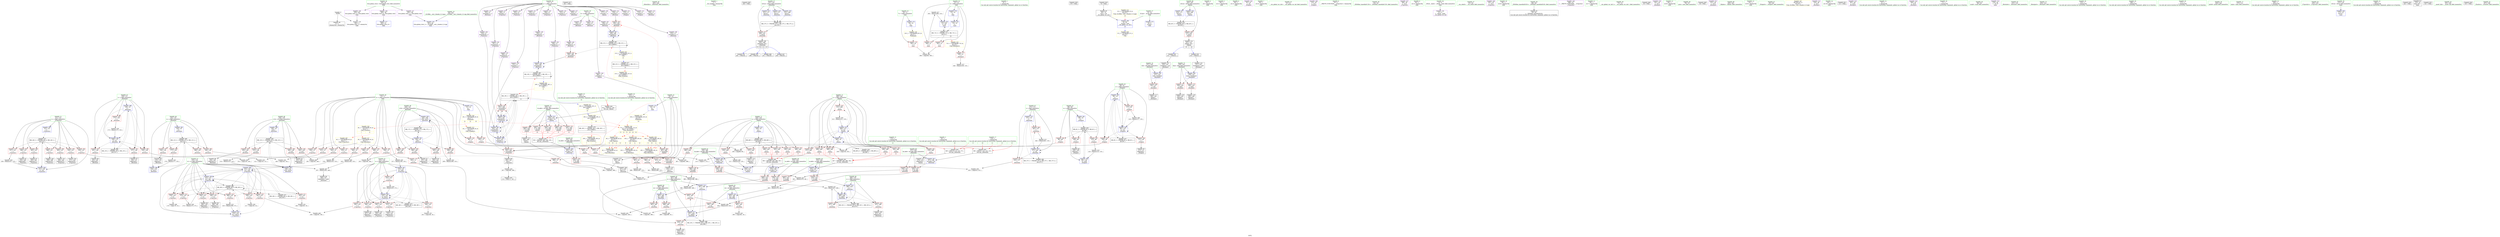 digraph "SVFG" {
	label="SVFG";

	Node0x55e1b33b4690 [shape=record,color=grey,label="{NodeID: 0\nNullPtr}"];
	Node0x55e1b33b4690 -> Node0x55e1b33d51a0[style=solid];
	Node0x55e1b33b4690 -> Node0x55e1b33e25b0[style=solid];
	Node0x55e1b33ef080 [shape=record,color=grey,label="{NodeID: 443\n393 = cmp(392, 16, )\n}"];
	Node0x55e1b33e23b0 [shape=record,color=blue,label="{NodeID: 277\n600\<--47\nllvm.global_ctors_0\<--\nGlob }"];
	Node0x55e1b33d60a0 [shape=record,color=red,label="{NodeID: 194\n183\<--138\n\<--x14\n_Z6rotatev\n}"];
	Node0x55e1b33d60a0 -> Node0x55e1b33eec00[style=solid];
	Node0x55e1b33d3200 [shape=record,color=black,label="{NodeID: 111\n479\<--478\nidxprom4\<--\n_Z4joinc\n}"];
	Node0x55e1b33d1290 [shape=record,color=green,label="{NodeID: 28\n11\<--12\na\<--a_field_insensitive\nGlob }"];
	Node0x55e1b33d1290 -> Node0x55e1b33d8370[style=solid];
	Node0x55e1b33d1290 -> Node0x55e1b33d8440[style=solid];
	Node0x55e1b33d1290 -> Node0x55e1b33d8510[style=solid];
	Node0x55e1b33d1290 -> Node0x55e1b33d85e0[style=solid];
	Node0x55e1b33d1290 -> Node0x55e1b33d86b0[style=solid];
	Node0x55e1b33d1290 -> Node0x55e1b33d8780[style=solid];
	Node0x55e1b33d1290 -> Node0x55e1b33d8850[style=solid];
	Node0x55e1b33d1290 -> Node0x55e1b33d8920[style=solid];
	Node0x55e1b33d1290 -> Node0x55e1b33d89f0[style=solid];
	Node0x55e1b33d1290 -> Node0x55e1b33d8ac0[style=solid];
	Node0x55e1b33d1290 -> Node0x55e1b33d8b90[style=solid];
	Node0x55e1b33d1290 -> Node0x55e1b33d8c60[style=solid];
	Node0x55e1b33d1290 -> Node0x55e1b33d8d30[style=solid];
	Node0x55e1b33d1290 -> Node0x55e1b33d8e00[style=solid];
	Node0x55e1b33d1290 -> Node0x55e1b33d8ed0[style=solid];
	Node0x55e1b33d1290 -> Node0x55e1b33d8fa0[style=solid];
	Node0x55e1b33d1290 -> Node0x55e1b33d9070[style=solid];
	Node0x55e1b33d1290 -> Node0x55e1b33d9140[style=solid];
	Node0x55e1b33d1290 -> Node0x55e1b33d9210[style=solid];
	Node0x55e1b33d1290 -> Node0x55e1b33d92e0[style=solid];
	Node0x55e1b34318f0 [shape=record,color=black,label="{NodeID: 637\n562 = PHI()\n}"];
	Node0x55e1b3404c40 [shape=record,color=black,label="{NodeID: 471\nMR_24V_3 = PHI(MR_24V_4, MR_24V_2, )\npts\{222 \}\n}"];
	Node0x55e1b3404c40 -> Node0x55e1b33d68c0[style=dashed];
	Node0x55e1b3404c40 -> Node0x55e1b33d6990[style=dashed];
	Node0x55e1b3404c40 -> Node0x55e1b33d6a60[style=dashed];
	Node0x55e1b3404c40 -> Node0x55e1b33d6b30[style=dashed];
	Node0x55e1b3404c40 -> Node0x55e1b33d6c00[style=dashed];
	Node0x55e1b3404c40 -> Node0x55e1b33d6cd0[style=dashed];
	Node0x55e1b3404c40 -> Node0x55e1b33d6da0[style=dashed];
	Node0x55e1b3404c40 -> Node0x55e1b33e3a30[style=dashed];
	Node0x55e1b33e3b00 [shape=record,color=blue,label="{NodeID: 305\n353\<--346\nsx.addr\<--sx\n_Z4testiiiic\n}"];
	Node0x55e1b33e3b00 -> Node0x55e1b33d7c40[style=dashed];
	Node0x55e1b33e3b00 -> Node0x55e1b33d7d10[style=dashed];
	Node0x55e1b33d7760 [shape=record,color=red,label="{NodeID: 222\n302\<--225\n\<--x\n_Z7gravityv\n}"];
	Node0x55e1b33d7760 -> Node0x55e1b33d29e0[style=solid];
	Node0x55e1b33d9210 [shape=record,color=purple,label="{NodeID: 139\n477\<--11\narrayidx\<--a\n_Z4joinc\n}"];
	Node0x55e1b33d3d00 [shape=record,color=green,label="{NodeID: 56\n343\<--344\n_Z4testiiiic\<--_Z4testiiiic_field_insensitive\n}"];
	Node0x55e1b33ff110 [shape=record,color=yellow,style=double,label="{NodeID: 499\n35V_1 = ENCHI(MR_35V_0)\npts\{19 \}\nFun[_Z4testiiiic]}"];
	Node0x55e1b33ff110 -> Node0x55e1b33dae40[style=dashed];
	Node0x55e1b33ff110 -> Node0x55e1b33daf10[style=dashed];
	Node0x55e1b33ff110 -> Node0x55e1b33dafe0[style=dashed];
	Node0x55e1b33ec800 [shape=record,color=grey,label="{NodeID: 416\n388 = Binary(387, 119, )\n}"];
	Node0x55e1b33ec800 -> Node0x55e1b33ec680[style=solid];
	Node0x55e1b33e0d00 [shape=record,color=red,label="{NodeID: 250\n490\<--456\n\<--ch.addr\n_Z4joinc\n|{<s0>9}}"];
	Node0x55e1b33e0d00:s0 -> Node0x55e1b3432630[style=solid,color=red];
	Node0x55e1b33da960 [shape=record,color=red,label="{NodeID: 167\n233\<--15\n\<--n\n_Z7gravityv\n}"];
	Node0x55e1b33da960 -> Node0x55e1b33dd8d0[style=solid];
	Node0x55e1b33d5540 [shape=record,color=black,label="{NodeID: 84\n109\<--108\nidxprom\<--\n_Z5inputv\n}"];
	Node0x55e1b33b7490 [shape=record,color=green,label="{NodeID: 1\n7\<--1\n__dso_handle\<--dummyObj\nGlob }"];
	Node0x55e1b33ef200 [shape=record,color=grey,label="{NodeID: 444\n191 = cmp(189, 190, )\n}"];
	Node0x55e1b33e24b0 [shape=record,color=blue,label="{NodeID: 278\n601\<--48\nllvm.global_ctors_1\<--_GLOBAL__sub_I_blando_0_0.cpp\nGlob }"];
	Node0x55e1b33d6170 [shape=record,color=red,label="{NodeID: 195\n193\<--138\n\<--x14\n_Z6rotatev\n}"];
	Node0x55e1b33d6170 -> Node0x55e1b33d5a20[style=solid];
	Node0x55e1b33d32d0 [shape=record,color=black,label="{NodeID: 112\n482\<--481\nconv\<--\n_Z4joinc\n}"];
	Node0x55e1b33d32d0 -> Node0x55e1b33ee780[style=solid];
	Node0x55e1b33d1390 [shape=record,color=green,label="{NodeID: 29\n13\<--14\nb\<--b_field_insensitive\nGlob }"];
	Node0x55e1b33d1390 -> Node0x55e1b33d93b0[style=solid];
	Node0x55e1b33d1390 -> Node0x55e1b33d9480[style=solid];
	Node0x55e1b33d1390 -> Node0x55e1b33d9550[style=solid];
	Node0x55e1b33d1390 -> Node0x55e1b33d9620[style=solid];
	Node0x55e1b34319c0 [shape=record,color=black,label="{NodeID: 638\n565 = PHI()\n}"];
	Node0x55e1b3405140 [shape=record,color=black,label="{NodeID: 472\nMR_26V_2 = PHI(MR_26V_4, MR_26V_1, )\npts\{224 \}\n}"];
	Node0x55e1b3405140 -> Node0x55e1b33e33b0[style=dashed];
	Node0x55e1b33e3bd0 [shape=record,color=blue,label="{NodeID: 306\n355\<--347\nsy.addr\<--sy\n_Z4testiiiic\n}"];
	Node0x55e1b33e3bd0 -> Node0x55e1b33d7de0[style=dashed];
	Node0x55e1b33e3bd0 -> Node0x55e1b33dfdd0[style=dashed];
	Node0x55e1b33d7830 [shape=record,color=red,label="{NodeID: 223\n313\<--225\n\<--x\n_Z7gravityv\n}"];
	Node0x55e1b33d7830 -> Node0x55e1b33d2b80[style=solid];
	Node0x55e1b33d92e0 [shape=record,color=purple,label="{NodeID: 140\n480\<--11\narrayidx5\<--a\n_Z4joinc\n}"];
	Node0x55e1b33d92e0 -> Node0x55e1b33e1ba0[style=solid];
	Node0x55e1b33d3e00 [shape=record,color=green,label="{NodeID: 57\n351\<--352\nretval\<--retval_field_insensitive\n_Z4testiiiic\n}"];
	Node0x55e1b33d3e00 -> Node0x55e1b33d7b70[style=solid];
	Node0x55e1b33d3e00 -> Node0x55e1b33e40b0[style=solid];
	Node0x55e1b33d3e00 -> Node0x55e1b33e43f0[style=solid];
	Node0x55e1b33d3e00 -> Node0x55e1b33e4730[style=solid];
	Node0x55e1b33ec980 [shape=record,color=grey,label="{NodeID: 417\n591 = Binary(590, 119, )\n}"];
	Node0x55e1b33ec980 -> Node0x55e1b33e50f0[style=solid];
	Node0x55e1b33e0dd0 [shape=record,color=red,label="{NodeID: 251\n495\<--456\n\<--ch.addr\n_Z4joinc\n|{<s0>10}}"];
	Node0x55e1b33e0dd0:s0 -> Node0x55e1b3432630[style=solid,color=red];
	Node0x55e1b33daa30 [shape=record,color=red,label="{NodeID: 168\n236\<--15\n\<--n\n_Z7gravityv\n}"];
	Node0x55e1b33daa30 -> Node0x55e1b33edb80[style=solid];
	Node0x55e1b33d5610 [shape=record,color=black,label="{NodeID: 85\n112\<--111\nidxprom4\<--\n_Z5inputv\n}"];
	Node0x55e1b33b3710 [shape=record,color=green,label="{NodeID: 2\n9\<--1\n\<--dummyObj\nCan only get source location for instruction, argument, global var or function.}"];
	Node0x55e1b33ef380 [shape=record,color=grey,label="{NodeID: 445\n404 = cmp(402, 403, )\n}"];
	Node0x55e1b33e25b0 [shape=record,color=blue, style = dotted,label="{NodeID: 279\n602\<--3\nllvm.global_ctors_2\<--dummyVal\nGlob }"];
	Node0x55e1b33d6240 [shape=record,color=red,label="{NodeID: 196\n200\<--138\n\<--x14\n_Z6rotatev\n}"];
	Node0x55e1b33d6240 -> Node0x55e1b33d5bc0[style=solid];
	Node0x55e1b33d33a0 [shape=record,color=black,label="{NodeID: 113\n484\<--483\nconv6\<--\n_Z4joinc\n}"];
	Node0x55e1b33d33a0 -> Node0x55e1b33ee780[style=solid];
	Node0x55e1b33d1490 [shape=record,color=green,label="{NodeID: 30\n15\<--17\nn\<--n_field_insensitive\nGlob }"];
	Node0x55e1b33d1490 -> Node0x55e1b33da2e0[style=solid];
	Node0x55e1b33d1490 -> Node0x55e1b33da3b0[style=solid];
	Node0x55e1b33d1490 -> Node0x55e1b33da480[style=solid];
	Node0x55e1b33d1490 -> Node0x55e1b33da550[style=solid];
	Node0x55e1b33d1490 -> Node0x55e1b33da620[style=solid];
	Node0x55e1b33d1490 -> Node0x55e1b33da6f0[style=solid];
	Node0x55e1b33d1490 -> Node0x55e1b33da7c0[style=solid];
	Node0x55e1b33d1490 -> Node0x55e1b33da890[style=solid];
	Node0x55e1b33d1490 -> Node0x55e1b33da960[style=solid];
	Node0x55e1b33d1490 -> Node0x55e1b33daa30[style=solid];
	Node0x55e1b33d1490 -> Node0x55e1b33dab00[style=solid];
	Node0x55e1b33d1490 -> Node0x55e1b33dabd0[style=solid];
	Node0x55e1b33d1490 -> Node0x55e1b33daca0[style=solid];
	Node0x55e1b33d1490 -> Node0x55e1b33dad70[style=solid];
	Node0x55e1b33d1490 -> Node0x55e1b33e1fb0[style=solid];
	Node0x55e1b3431a90 [shape=record,color=black,label="{NodeID: 639\n579 = PHI()\n}"];
	Node0x55e1b3405640 [shape=record,color=black,label="{NodeID: 473\nMR_28V_2 = PHI(MR_28V_4, MR_28V_1, )\npts\{226 \}\n}"];
	Node0x55e1b3405640 -> Node0x55e1b33e3480[style=dashed];
	Node0x55e1b33e3ca0 [shape=record,color=blue,label="{NodeID: 307\n357\<--348\ndx.addr\<--dx\n_Z4testiiiic\n}"];
	Node0x55e1b33e3ca0 -> Node0x55e1b33dfe60[style=dashed];
	Node0x55e1b33e3ca0 -> Node0x55e1b33dff30[style=dashed];
	Node0x55e1b33d7900 [shape=record,color=red,label="{NodeID: 224\n322\<--225\n\<--x\n_Z7gravityv\n}"];
	Node0x55e1b33d7900 -> Node0x55e1b33ecb00[style=solid];
	Node0x55e1b33d93b0 [shape=record,color=purple,label="{NodeID: 141\n163\<--13\narrayidx7\<--b\n_Z6rotatev\n}"];
	Node0x55e1b33d3ed0 [shape=record,color=green,label="{NodeID: 58\n353\<--354\nsx.addr\<--sx.addr_field_insensitive\n_Z4testiiiic\n}"];
	Node0x55e1b33d3ed0 -> Node0x55e1b33d7c40[style=solid];
	Node0x55e1b33d3ed0 -> Node0x55e1b33d7d10[style=solid];
	Node0x55e1b33d3ed0 -> Node0x55e1b33e3b00[style=solid];
	Node0x55e1b33ecb00 [shape=record,color=grey,label="{NodeID: 418\n323 = Binary(322, 275, )\n}"];
	Node0x55e1b33ecb00 -> Node0x55e1b33e3960[style=solid];
	Node0x55e1b33e0ea0 [shape=record,color=red,label="{NodeID: 252\n500\<--456\n\<--ch.addr\n_Z4joinc\n|{<s0>11}}"];
	Node0x55e1b33e0ea0:s0 -> Node0x55e1b3432630[style=solid,color=red];
	Node0x55e1b33dab00 [shape=record,color=red,label="{NodeID: 169\n396\<--15\n\<--n\n_Z4testiiiic\n}"];
	Node0x55e1b33dab00 -> Node0x55e1b33ef680[style=solid];
	Node0x55e1b33d56e0 [shape=record,color=black,label="{NodeID: 86\n155\<--154\nidxprom\<--\n_Z6rotatev\n}"];
	Node0x55e1b33cf170 [shape=record,color=green,label="{NodeID: 3\n16\<--1\n\<--dummyObj\nCan only get source location for instruction, argument, global var or function.|{<s0>9|<s1>10}}"];
	Node0x55e1b33cf170:s0 -> Node0x55e1b3432230[style=solid,color=red];
	Node0x55e1b33cf170:s1 -> Node0x55e1b3432430[style=solid,color=red];
	Node0x55e1b340ecf0 [shape=record,color=yellow,style=double,label="{NodeID: 529\n19V_1 = ENCHI(MR_19V_0)\npts\{120000 \}\nFun[_Z4joinc]|{|<s1>9|<s2>10|<s3>11|<s4>12}}"];
	Node0x55e1b340ecf0 -> Node0x55e1b33e1ba0[style=dashed];
	Node0x55e1b340ecf0:s1 -> Node0x55e1b340dc70[style=dashed,color=red];
	Node0x55e1b340ecf0:s2 -> Node0x55e1b340dc70[style=dashed,color=red];
	Node0x55e1b340ecf0:s3 -> Node0x55e1b340dc70[style=dashed,color=red];
	Node0x55e1b340ecf0:s4 -> Node0x55e1b340dc70[style=dashed,color=red];
	Node0x55e1b33ef500 [shape=record,color=grey,label="{NodeID: 446\n400 = cmp(399, 16, )\n}"];
	Node0x55e1b33e26b0 [shape=record,color=blue,label="{NodeID: 280\n8\<--80\n_ZL2pi\<--conv\n__cxx_global_var_init.1\n|{<s0>25}}"];
	Node0x55e1b33e26b0:s0 -> Node0x55e1b3415a40[style=dashed,color=blue];
	Node0x55e1b33d6310 [shape=record,color=red,label="{NodeID: 197\n213\<--138\n\<--x14\n_Z6rotatev\n}"];
	Node0x55e1b33d6310 -> Node0x55e1b33ece00[style=solid];
	Node0x55e1b33d3470 [shape=record,color=black,label="{NodeID: 114\n452\<--522\n_Z4joinc_ret\<--\n_Z4joinc\n|{<s0>13|<s1>14}}"];
	Node0x55e1b33d3470:s0 -> Node0x55e1b3431230[style=solid,color=blue];
	Node0x55e1b33d3470:s1 -> Node0x55e1b34313c0[style=solid,color=blue];
	Node0x55e1b33d1590 [shape=record,color=green,label="{NodeID: 31\n18\<--19\nk\<--k_field_insensitive\nGlob }"];
	Node0x55e1b33d1590 -> Node0x55e1b33dae40[style=solid];
	Node0x55e1b33d1590 -> Node0x55e1b33daf10[style=solid];
	Node0x55e1b33d1590 -> Node0x55e1b33dafe0[style=solid];
	Node0x55e1b33d1590 -> Node0x55e1b33e20b0[style=solid];
	Node0x55e1b3431b90 [shape=record,color=black,label="{NodeID: 640\n346 = PHI(488, 493, 498, 503, )\n0th arg _Z4testiiiic }"];
	Node0x55e1b3431b90 -> Node0x55e1b33e3b00[style=solid];
	Node0x55e1b3405b40 [shape=record,color=black,label="{NodeID: 474\nMR_19V_2 = PHI(MR_19V_3, MR_19V_1, )\npts\{120000 \}\n|{|<s6>8}}"];
	Node0x55e1b3405b40 -> Node0x55e1b33d79d0[style=dashed];
	Node0x55e1b3405b40 -> Node0x55e1b33d7aa0[style=dashed];
	Node0x55e1b3405b40 -> Node0x55e1b33e3550[style=dashed];
	Node0x55e1b3405b40 -> Node0x55e1b33e36f0[style=dashed];
	Node0x55e1b3405b40 -> Node0x55e1b33e3890[style=dashed];
	Node0x55e1b3405b40 -> Node0x55e1b3405b40[style=dashed];
	Node0x55e1b3405b40:s6 -> Node0x55e1b34156a0[style=dashed,color=blue];
	Node0x55e1b33e3d70 [shape=record,color=blue,label="{NodeID: 308\n359\<--349\ndy.addr\<--dy\n_Z4testiiiic\n}"];
	Node0x55e1b33e3d70 -> Node0x55e1b33e0000[style=dashed];
	Node0x55e1b33e3d70 -> Node0x55e1b33e00d0[style=dashed];
	Node0x55e1b33d79d0 [shape=record,color=red,label="{NodeID: 225\n265\<--264\n\<--arrayidx12\n_Z7gravityv\n}"];
	Node0x55e1b33d79d0 -> Node0x55e1b33d2770[style=solid];
	Node0x55e1b33d9480 [shape=record,color=purple,label="{NodeID: 142\n169\<--13\narrayidx10\<--b\n_Z6rotatev\n}"];
	Node0x55e1b33d9480 -> Node0x55e1b33e2c60[style=solid];
	Node0x55e1b33d3fa0 [shape=record,color=green,label="{NodeID: 59\n355\<--356\nsy.addr\<--sy.addr_field_insensitive\n_Z4testiiiic\n}"];
	Node0x55e1b33d3fa0 -> Node0x55e1b33d7de0[style=solid];
	Node0x55e1b33d3fa0 -> Node0x55e1b33dfdd0[style=solid];
	Node0x55e1b33d3fa0 -> Node0x55e1b33e3bd0[style=solid];
	Node0x55e1b33ecc80 [shape=record,color=grey,label="{NodeID: 419\n328 = Binary(327, 119, )\n}"];
	Node0x55e1b33ecc80 -> Node0x55e1b33e3a30[style=solid];
	Node0x55e1b33e0f70 [shape=record,color=red,label="{NodeID: 253\n505\<--456\n\<--ch.addr\n_Z4joinc\n|{<s0>12}}"];
	Node0x55e1b33e0f70:s0 -> Node0x55e1b3432630[style=solid,color=red];
	Node0x55e1b33dabd0 [shape=record,color=red,label="{NodeID: 170\n403\<--15\n\<--n\n_Z4testiiiic\n}"];
	Node0x55e1b33dabd0 -> Node0x55e1b33ef380[style=solid];
	Node0x55e1b33d57b0 [shape=record,color=black,label="{NodeID: 87\n158\<--157\nidxprom4\<--\n_Z6rotatev\n}"];
	Node0x55e1b33cf380 [shape=record,color=green,label="{NodeID: 4\n24\<--1\n.str\<--dummyObj\nGlob }"];
	Node0x55e1b340edd0 [shape=record,color=yellow,style=double,label="{NodeID: 530\n4V_1 = ENCHI(MR_4V_0)\npts\{17 \}\nFun[_Z5solvev]|{<s0>7|<s1>8}}"];
	Node0x55e1b340edd0:s0 -> Node0x55e1b340f480[style=dashed,color=red];
	Node0x55e1b340edd0:s1 -> Node0x55e1b33fef20[style=dashed,color=red];
	Node0x55e1b33ef680 [shape=record,color=grey,label="{NodeID: 447\n397 = cmp(395, 396, )\n}"];
	Node0x55e1b33e2780 [shape=record,color=blue,label="{NodeID: 281\n88\<--16\nx\<--\n_Z5inputv\n}"];
	Node0x55e1b33e2780 -> Node0x55e1b3400140[style=dashed];
	Node0x55e1b33d63e0 [shape=record,color=red,label="{NodeID: 198\n189\<--140\n\<--y18\n_Z6rotatev\n}"];
	Node0x55e1b33d63e0 -> Node0x55e1b33ef200[style=solid];
	Node0x55e1b33d3540 [shape=record,color=black,label="{NodeID: 115\n533\<--531\nfrombool\<--call\n_Z6outputv\n}"];
	Node0x55e1b33d3540 -> Node0x55e1b33e4db0[style=solid];
	Node0x55e1b33d1690 [shape=record,color=green,label="{NodeID: 32\n20\<--21\nT\<--T_field_insensitive\nGlob }"];
	Node0x55e1b33d1690 -> Node0x55e1b33db0b0[style=solid];
	Node0x55e1b33d1690 -> Node0x55e1b33e21b0[style=solid];
	Node0x55e1b3432030 [shape=record,color=black,label="{NodeID: 641\n347 = PHI(489, 494, 499, 504, )\n1st arg _Z4testiiiic }"];
	Node0x55e1b3432030 -> Node0x55e1b33e3bd0[style=solid];
	Node0x55e1b3406040 [shape=record,color=black,label="{NodeID: 475\nMR_71V_3 = PHI(MR_71V_4, MR_71V_2, )\npts\{23 \}\n|{|<s3>23}}"];
	Node0x55e1b3406040 -> Node0x55e1b33db250[style=dashed];
	Node0x55e1b3406040 -> Node0x55e1b33db320[style=dashed];
	Node0x55e1b3406040 -> Node0x55e1b33e50f0[style=dashed];
	Node0x55e1b3406040:s3 -> Node0x55e1b340f0a0[style=dashed,color=red];
	Node0x55e1b33e3e40 [shape=record,color=blue,label="{NodeID: 309\n361\<--350\nch.addr\<--ch\n_Z4testiiiic\n}"];
	Node0x55e1b33e3e40 -> Node0x55e1b33e01a0[style=dashed];
	Node0x55e1b33d7aa0 [shape=record,color=red,label="{NodeID: 226\n301\<--300\n\<--arrayidx20\n_Z7gravityv\n}"];
	Node0x55e1b33d7aa0 -> Node0x55e1b33e36f0[style=solid];
	Node0x55e1b33d9550 [shape=record,color=purple,label="{NodeID: 143\n195\<--13\narrayidx23\<--b\n_Z6rotatev\n}"];
	Node0x55e1b33d4070 [shape=record,color=green,label="{NodeID: 60\n357\<--358\ndx.addr\<--dx.addr_field_insensitive\n_Z4testiiiic\n}"];
	Node0x55e1b33d4070 -> Node0x55e1b33dfe60[style=solid];
	Node0x55e1b33d4070 -> Node0x55e1b33dff30[style=solid];
	Node0x55e1b33d4070 -> Node0x55e1b33e3ca0[style=solid];
	Node0x55e1b33ece00 [shape=record,color=grey,label="{NodeID: 420\n214 = Binary(213, 119, )\n}"];
	Node0x55e1b33ece00 -> Node0x55e1b33e3210[style=solid];
	Node0x55e1b33e1040 [shape=record,color=red,label="{NodeID: 254\n465\<--458\n\<--x\n_Z4joinc\n}"];
	Node0x55e1b33e1040 -> Node0x55e1b33eed80[style=solid];
	Node0x55e1b33daca0 [shape=record,color=red,label="{NodeID: 171\n466\<--15\n\<--n\n_Z4joinc\n}"];
	Node0x55e1b33daca0 -> Node0x55e1b33eed80[style=solid];
	Node0x55e1b33d5880 [shape=record,color=black,label="{NodeID: 88\n162\<--161\nidxprom6\<--\n_Z6rotatev\n}"];
	Node0x55e1b33cf640 [shape=record,color=green,label="{NodeID: 5\n26\<--1\n.str.2\<--dummyObj\nGlob }"];
	Node0x55e1b340eee0 [shape=record,color=yellow,style=double,label="{NodeID: 531\n19V_1 = ENCHI(MR_19V_0)\npts\{120000 \}\nFun[_Z5solvev]|{<s0>7|<s1>7}}"];
	Node0x55e1b340eee0:s0 -> Node0x55e1b33d6720[style=dashed,color=red];
	Node0x55e1b340eee0:s1 -> Node0x55e1b3402e40[style=dashed,color=red];
	Node0x55e1b33ef800 [shape=record,color=grey,label="{NodeID: 448\n279 = cmp(278, 16, )\n}"];
	Node0x55e1b33e2850 [shape=record,color=blue,label="{NodeID: 282\n90\<--16\ny\<--\n_Z5inputv\n}"];
	Node0x55e1b33e2850 -> Node0x55e1b33db660[style=dashed];
	Node0x55e1b33e2850 -> Node0x55e1b33db730[style=dashed];
	Node0x55e1b33e2850 -> Node0x55e1b33db800[style=dashed];
	Node0x55e1b33e2850 -> Node0x55e1b33e2920[style=dashed];
	Node0x55e1b33e2850 -> Node0x55e1b3400640[style=dashed];
	Node0x55e1b33d64b0 [shape=record,color=red,label="{NodeID: 199\n196\<--140\n\<--y18\n_Z6rotatev\n}"];
	Node0x55e1b33d64b0 -> Node0x55e1b33d5af0[style=solid];
	Node0x55e1b33d7f60 [shape=record,color=black,label="{NodeID: 116\n537\<--535\nfrombool2\<--call1\n_Z6outputv\n}"];
	Node0x55e1b33d7f60 -> Node0x55e1b33e4e80[style=solid];
	Node0x55e1b33d1790 [shape=record,color=green,label="{NodeID: 33\n22\<--23\nI\<--I_field_insensitive\nGlob }"];
	Node0x55e1b33d1790 -> Node0x55e1b33db180[style=solid];
	Node0x55e1b33d1790 -> Node0x55e1b33db250[style=solid];
	Node0x55e1b33d1790 -> Node0x55e1b33db320[style=solid];
	Node0x55e1b33d1790 -> Node0x55e1b33e22b0[style=solid];
	Node0x55e1b33d1790 -> Node0x55e1b33e5020[style=solid];
	Node0x55e1b33d1790 -> Node0x55e1b33e50f0[style=solid];
	Node0x55e1b3432230 [shape=record,color=black,label="{NodeID: 642\n348 = PHI(16, 119, 119, 119, )\n2nd arg _Z4testiiiic }"];
	Node0x55e1b3432230 -> Node0x55e1b33e3ca0[style=solid];
	Node0x55e1b3406540 [shape=record,color=black,label="{NodeID: 476\nMR_19V_2 = PHI(MR_19V_3, MR_19V_1, )\npts\{120000 \}\n|{<s0>22}}"];
	Node0x55e1b3406540:s0 -> Node0x55e1b340eee0[style=dashed,color=red];
	Node0x55e1b33e3f10 [shape=record,color=blue,label="{NodeID: 310\n363\<--383\nex\<--add\n_Z4testiiiic\n}"];
	Node0x55e1b33e3f10 -> Node0x55e1b33e0270[style=dashed];
	Node0x55e1b33e3f10 -> Node0x55e1b33e0340[style=dashed];
	Node0x55e1b33d7b70 [shape=record,color=red,label="{NodeID: 227\n448\<--351\n\<--retval\n_Z4testiiiic\n}"];
	Node0x55e1b33d7b70 -> Node0x55e1b33d3060[style=solid];
	Node0x55e1b33d9620 [shape=record,color=purple,label="{NodeID: 144\n198\<--13\narrayidx25\<--b\n_Z6rotatev\n}"];
	Node0x55e1b33d9620 -> Node0x55e1b33d67f0[style=solid];
	Node0x55e1b33d4140 [shape=record,color=green,label="{NodeID: 61\n359\<--360\ndy.addr\<--dy.addr_field_insensitive\n_Z4testiiiic\n}"];
	Node0x55e1b33d4140 -> Node0x55e1b33e0000[style=solid];
	Node0x55e1b33d4140 -> Node0x55e1b33e00d0[style=solid];
	Node0x55e1b33d4140 -> Node0x55e1b33e3d70[style=solid];
	Node0x55e1b33ecf80 [shape=record,color=grey,label="{NodeID: 421\n383 = Binary(378, 382, )\n}"];
	Node0x55e1b33ecf80 -> Node0x55e1b33e3f10[style=solid];
	Node0x55e1b33e1110 [shape=record,color=red,label="{NodeID: 255\n475\<--458\n\<--x\n_Z4joinc\n}"];
	Node0x55e1b33e1110 -> Node0x55e1b33d3130[style=solid];
	Node0x55e1b33dad70 [shape=record,color=red,label="{NodeID: 172\n472\<--15\n\<--n\n_Z4joinc\n}"];
	Node0x55e1b33dad70 -> Node0x55e1b33ee900[style=solid];
	Node0x55e1b33d5950 [shape=record,color=black,label="{NodeID: 89\n168\<--167\nidxprom9\<--sub8\n_Z6rotatev\n}"];
	Node0x55e1b33cf6d0 [shape=record,color=green,label="{NodeID: 6\n28\<--1\n.str.3\<--dummyObj\nGlob }"];
	Node0x55e1b340efc0 [shape=record,color=yellow,style=double,label="{NodeID: 532\n21V_1 = ENCHI(MR_21V_0)\npts\{140000 \}\nFun[_Z5solvev]|{<s0>7}}"];
	Node0x55e1b340efc0:s0 -> Node0x55e1b3401f40[style=dashed,color=red];
	Node0x55e1b33ef980 [shape=record,color=grey,label="{NodeID: 449\n283 = cmp(281, 282, )\n}"];
	Node0x55e1b33e2920 [shape=record,color=blue,label="{NodeID: 283\n90\<--118\ny\<--inc\n_Z5inputv\n}"];
	Node0x55e1b33e2920 -> Node0x55e1b33db660[style=dashed];
	Node0x55e1b33e2920 -> Node0x55e1b33db730[style=dashed];
	Node0x55e1b33e2920 -> Node0x55e1b33db800[style=dashed];
	Node0x55e1b33e2920 -> Node0x55e1b33e2920[style=dashed];
	Node0x55e1b33e2920 -> Node0x55e1b3400640[style=dashed];
	Node0x55e1b33d6580 [shape=record,color=red,label="{NodeID: 200\n203\<--140\n\<--y18\n_Z6rotatev\n}"];
	Node0x55e1b33d6580 -> Node0x55e1b33d5c90[style=solid];
	Node0x55e1b33d8030 [shape=record,color=black,label="{NodeID: 117\n546\<--545\ntobool\<--\n_Z6outputv\n}"];
	Node0x55e1b33d1890 [shape=record,color=green,label="{NodeID: 34\n46\<--50\nllvm.global_ctors\<--llvm.global_ctors_field_insensitive\nGlob }"];
	Node0x55e1b33d1890 -> Node0x55e1b33d9fe0[style=solid];
	Node0x55e1b33d1890 -> Node0x55e1b33da0e0[style=solid];
	Node0x55e1b33d1890 -> Node0x55e1b33da1e0[style=solid];
	Node0x55e1b3432430 [shape=record,color=black,label="{NodeID: 643\n349 = PHI(119, 16, 119, 275, )\n3rd arg _Z4testiiiic }"];
	Node0x55e1b3432430 -> Node0x55e1b33e3d70[style=solid];
	Node0x55e1b3406a40 [shape=record,color=black,label="{NodeID: 477\nMR_21V_2 = PHI(MR_21V_3, MR_21V_1, )\npts\{140000 \}\n|{<s0>22}}"];
	Node0x55e1b3406a40:s0 -> Node0x55e1b340efc0[style=dashed,color=red];
	Node0x55e1b33e3fe0 [shape=record,color=blue,label="{NodeID: 311\n365\<--390\ney\<--add3\n_Z4testiiiic\n}"];
	Node0x55e1b33e3fe0 -> Node0x55e1b33e0410[style=dashed];
	Node0x55e1b33e3fe0 -> Node0x55e1b33e04e0[style=dashed];
	Node0x55e1b33d7c40 [shape=record,color=red,label="{NodeID: 228\n378\<--353\n\<--sx.addr\n_Z4testiiiic\n}"];
	Node0x55e1b33d7c40 -> Node0x55e1b33ecf80[style=solid];
	Node0x55e1b33d96f0 [shape=record,color=purple,label="{NodeID: 145\n92\<--24\n\<--.str\n_Z5inputv\n}"];
	Node0x55e1b33d4210 [shape=record,color=green,label="{NodeID: 62\n361\<--362\nch.addr\<--ch.addr_field_insensitive\n_Z4testiiiic\n}"];
	Node0x55e1b33d4210 -> Node0x55e1b33e01a0[style=solid];
	Node0x55e1b33d4210 -> Node0x55e1b33e3e40[style=solid];
	Node0x55e1b33ed100 [shape=record,color=grey,label="{NodeID: 422\n382 = Binary(379, 381, )\n}"];
	Node0x55e1b33ed100 -> Node0x55e1b33ecf80[style=solid];
	Node0x55e1b33e11e0 [shape=record,color=red,label="{NodeID: 256\n488\<--458\n\<--x\n_Z4joinc\n|{<s0>9}}"];
	Node0x55e1b33e11e0:s0 -> Node0x55e1b3431b90[style=solid,color=red];
	Node0x55e1b33dae40 [shape=record,color=red,label="{NodeID: 173\n380\<--18\n\<--k\n_Z4testiiiic\n}"];
	Node0x55e1b33dae40 -> Node0x55e1b33ed280[style=solid];
	Node0x55e1b33d5a20 [shape=record,color=black,label="{NodeID: 90\n194\<--193\nidxprom22\<--\n_Z6rotatev\n}"];
	Node0x55e1b33cf760 [shape=record,color=green,label="{NodeID: 7\n30\<--1\n.str.4\<--dummyObj\nGlob }"];
	Node0x55e1b340f0a0 [shape=record,color=yellow,style=double,label="{NodeID: 533\n71V_1 = ENCHI(MR_71V_0)\npts\{23 \}\nFun[_Z6outputv]}"];
	Node0x55e1b340f0a0 -> Node0x55e1b33db180[style=dashed];
	Node0x55e1b33efb00 [shape=record,color=grey,label="{NodeID: 450\n267 = cmp(266, 268, )\n}"];
	Node0x55e1b33efb00 -> Node0x55e1b33dd330[style=solid];
	Node0x55e1b33e29f0 [shape=record,color=blue,label="{NodeID: 284\n88\<--124\nx\<--inc8\n_Z5inputv\n}"];
	Node0x55e1b33e29f0 -> Node0x55e1b3400140[style=dashed];
	Node0x55e1b33d6650 [shape=record,color=red,label="{NodeID: 201\n208\<--140\n\<--y18\n_Z6rotatev\n}"];
	Node0x55e1b33d6650 -> Node0x55e1b33ed400[style=solid];
	Node0x55e1b33d8100 [shape=record,color=black,label="{NodeID: 118\n549\<--548\ntobool4\<--\n_Z6outputv\n}"];
	Node0x55e1b33d1990 [shape=record,color=green,label="{NodeID: 35\n51\<--52\n__cxx_global_var_init\<--__cxx_global_var_init_field_insensitive\n}"];
	Node0x55e1b3432630 [shape=record,color=black,label="{NodeID: 644\n350 = PHI(490, 495, 500, 505, )\n4th arg _Z4testiiiic }"];
	Node0x55e1b3432630 -> Node0x55e1b33e3e40[style=solid];
	Node0x55e1b33e40b0 [shape=record,color=blue,label="{NodeID: 312\n351\<--271\nretval\<--\n_Z4testiiiic\n}"];
	Node0x55e1b33e40b0 -> Node0x55e1b3409c40[style=dashed];
	Node0x55e1b33d7d10 [shape=record,color=red,label="{NodeID: 229\n408\<--353\n\<--sx.addr\n_Z4testiiiic\n}"];
	Node0x55e1b33d7d10 -> Node0x55e1b33e4180[style=solid];
	Node0x55e1b33d97c0 [shape=record,color=purple,label="{NodeID: 146\n114\<--26\n\<--.str.2\n_Z5inputv\n}"];
	Node0x55e1b33d42e0 [shape=record,color=green,label="{NodeID: 63\n363\<--364\nex\<--ex_field_insensitive\n_Z4testiiiic\n}"];
	Node0x55e1b33d42e0 -> Node0x55e1b33e0270[style=solid];
	Node0x55e1b33d42e0 -> Node0x55e1b33e0340[style=solid];
	Node0x55e1b33d42e0 -> Node0x55e1b33e3f10[style=solid];
	Node0x55e1b33ed280 [shape=record,color=grey,label="{NodeID: 423\n381 = Binary(380, 119, )\n}"];
	Node0x55e1b33ed280 -> Node0x55e1b33ed100[style=solid];
	Node0x55e1b33e12b0 [shape=record,color=red,label="{NodeID: 257\n493\<--458\n\<--x\n_Z4joinc\n|{<s0>10}}"];
	Node0x55e1b33e12b0:s0 -> Node0x55e1b3431b90[style=solid,color=red];
	Node0x55e1b33daf10 [shape=record,color=red,label="{NodeID: 174\n387\<--18\n\<--k\n_Z4testiiiic\n}"];
	Node0x55e1b33daf10 -> Node0x55e1b33ec800[style=solid];
	Node0x55e1b33d5af0 [shape=record,color=black,label="{NodeID: 91\n197\<--196\nidxprom24\<--\n_Z6rotatev\n}"];
	Node0x55e1b33cf7f0 [shape=record,color=green,label="{NodeID: 8\n32\<--1\n__PRETTY_FUNCTION__._Z7gravityv\<--dummyObj\nGlob }"];
	Node0x55e1b33efc80 [shape=record,color=grey,label="{NodeID: 451\n244 = cmp(243, 16, )\n}"];
	Node0x55e1b33e2ac0 [shape=record,color=blue,label="{NodeID: 285\n134\<--16\nx\<--\n_Z6rotatev\n}"];
	Node0x55e1b33e2ac0 -> Node0x55e1b3401540[style=dashed];
	Node0x55e1b33d6720 [shape=record,color=red,label="{NodeID: 202\n160\<--159\n\<--arrayidx5\n_Z6rotatev\n}"];
	Node0x55e1b33d6720 -> Node0x55e1b33e2c60[style=solid];
	Node0x55e1b33d81d0 [shape=record,color=black,label="{NodeID: 119\n559\<--558\ntobool9\<--\n_Z6outputv\n}"];
	Node0x55e1b33d1a90 [shape=record,color=green,label="{NodeID: 36\n55\<--56\n_ZNSt8ios_base4InitC1Ev\<--_ZNSt8ios_base4InitC1Ev_field_insensitive\n}"];
	Node0x55e1b3432830 [shape=record,color=black,label="{NodeID: 645\n453 = PHI(532, 536, )\n0th arg _Z4joinc }"];
	Node0x55e1b3432830 -> Node0x55e1b33e4800[style=solid];
	Node0x55e1b33e4180 [shape=record,color=blue,label="{NodeID: 313\n367\<--408\nx\<--\n_Z4testiiiic\n}"];
	Node0x55e1b33e4180 -> Node0x55e1b33e05b0[style=dashed];
	Node0x55e1b33e4180 -> Node0x55e1b33e0680[style=dashed];
	Node0x55e1b33e4180 -> Node0x55e1b33e44c0[style=dashed];
	Node0x55e1b33e4180 -> Node0x55e1b340a140[style=dashed];
	Node0x55e1b33d7de0 [shape=record,color=red,label="{NodeID: 230\n385\<--355\n\<--sy.addr\n_Z4testiiiic\n}"];
	Node0x55e1b33d7de0 -> Node0x55e1b33ec500[style=solid];
	Node0x55e1b33d9890 [shape=record,color=purple,label="{NodeID: 147\n286\<--28\n\<--.str.3\n_Z7gravityv\n}"];
	Node0x55e1b33d43b0 [shape=record,color=green,label="{NodeID: 64\n365\<--366\ney\<--ey_field_insensitive\n_Z4testiiiic\n}"];
	Node0x55e1b33d43b0 -> Node0x55e1b33e0410[style=solid];
	Node0x55e1b33d43b0 -> Node0x55e1b33e04e0[style=solid];
	Node0x55e1b33d43b0 -> Node0x55e1b33e3fe0[style=solid];
	Node0x55e1b33ed400 [shape=record,color=grey,label="{NodeID: 424\n209 = Binary(208, 119, )\n}"];
	Node0x55e1b33ed400 -> Node0x55e1b33e3140[style=solid];
	Node0x55e1b33e1380 [shape=record,color=red,label="{NodeID: 258\n498\<--458\n\<--x\n_Z4joinc\n|{<s0>11}}"];
	Node0x55e1b33e1380:s0 -> Node0x55e1b3431b90[style=solid,color=red];
	Node0x55e1b33dafe0 [shape=record,color=red,label="{NodeID: 175\n415\<--18\n\<--k\n_Z4testiiiic\n}"];
	Node0x55e1b33dafe0 -> Node0x55e1b33ee600[style=solid];
	Node0x55e1b33d5bc0 [shape=record,color=black,label="{NodeID: 92\n201\<--200\nidxprom26\<--\n_Z6rotatev\n}"];
	Node0x55e1b33d0030 [shape=record,color=green,label="{NodeID: 9\n34\<--1\n.str.5\<--dummyObj\nGlob }"];
	Node0x55e1b33efe00 [shape=record,color=grey,label="{NodeID: 452\n241 = cmp(240, 16, )\n}"];
	Node0x55e1b33e2b90 [shape=record,color=blue,label="{NodeID: 286\n136\<--16\ny\<--\n_Z6rotatev\n}"];
	Node0x55e1b33e2b90 -> Node0x55e1b33dbc10[style=dashed];
	Node0x55e1b33e2b90 -> Node0x55e1b33dbce0[style=dashed];
	Node0x55e1b33e2b90 -> Node0x55e1b33d5f00[style=dashed];
	Node0x55e1b33e2b90 -> Node0x55e1b33d5fd0[style=dashed];
	Node0x55e1b33e2b90 -> Node0x55e1b33e2d30[style=dashed];
	Node0x55e1b33e2b90 -> Node0x55e1b3401a40[style=dashed];
	Node0x55e1b33d67f0 [shape=record,color=red,label="{NodeID: 203\n199\<--198\n\<--arrayidx25\n_Z6rotatev\n}"];
	Node0x55e1b33d67f0 -> Node0x55e1b33e3070[style=solid];
	Node0x55e1b33d82a0 [shape=record,color=purple,label="{NodeID: 120\n57\<--4\n\<--_ZStL8__ioinit\n__cxx_global_var_init\n}"];
	Node0x55e1b33d1b90 [shape=record,color=green,label="{NodeID: 37\n61\<--62\n__cxa_atexit\<--__cxa_atexit_field_insensitive\n}"];
	Node0x55e1b3432fe0 [shape=record,color=black,label="{NodeID: 646\n501 = PHI(345, )\n}"];
	Node0x55e1b33e4250 [shape=record,color=blue,label="{NodeID: 314\n369\<--410\ny\<--\n_Z4testiiiic\n}"];
	Node0x55e1b33e4250 -> Node0x55e1b33e0750[style=dashed];
	Node0x55e1b33e4250 -> Node0x55e1b33e0820[style=dashed];
	Node0x55e1b33e4250 -> Node0x55e1b33e4590[style=dashed];
	Node0x55e1b33e4250 -> Node0x55e1b340a640[style=dashed];
	Node0x55e1b33dfdd0 [shape=record,color=red,label="{NodeID: 231\n410\<--355\n\<--sy.addr\n_Z4testiiiic\n}"];
	Node0x55e1b33dfdd0 -> Node0x55e1b33e4250[style=solid];
	Node0x55e1b33d9960 [shape=record,color=purple,label="{NodeID: 148\n287\<--30\n\<--.str.4\n_Z7gravityv\n}"];
	Node0x55e1b33d4480 [shape=record,color=green,label="{NodeID: 65\n367\<--368\nx\<--x_field_insensitive\n_Z4testiiiic\n}"];
	Node0x55e1b33d4480 -> Node0x55e1b33e05b0[style=solid];
	Node0x55e1b33d4480 -> Node0x55e1b33e0680[style=solid];
	Node0x55e1b33d4480 -> Node0x55e1b33e4180[style=solid];
	Node0x55e1b33d4480 -> Node0x55e1b33e44c0[style=solid];
	Node0x55e1b33ed580 [shape=record,color=grey,label="{NodeID: 425\n178 = Binary(177, 119, )\n}"];
	Node0x55e1b33ed580 -> Node0x55e1b33e2e00[style=solid];
	Node0x55e1b33e1450 [shape=record,color=red,label="{NodeID: 259\n503\<--458\n\<--x\n_Z4joinc\n|{<s0>12}}"];
	Node0x55e1b33e1450:s0 -> Node0x55e1b3431b90[style=solid,color=red];
	Node0x55e1b33db0b0 [shape=record,color=red,label="{NodeID: 176\n583\<--20\n\<--T\nmain\n}"];
	Node0x55e1b33db0b0 -> Node0x55e1b33eef00[style=solid];
	Node0x55e1b33d5c90 [shape=record,color=black,label="{NodeID: 93\n204\<--203\nidxprom28\<--\n_Z6rotatev\n}"];
	Node0x55e1b33d00c0 [shape=record,color=green,label="{NodeID: 10\n36\<--1\n.str.6\<--dummyObj\nGlob }"];
	Node0x55e1b340f370 [shape=record,color=yellow,style=double,label="{NodeID: 536\n77V_1 = ENCHI(MR_77V_0)\npts\{17 19 120000 \}\nFun[_Z6outputv]|{<s0>13|<s1>13|<s2>13|<s3>14|<s4>14|<s5>14}}"];
	Node0x55e1b340f370:s0 -> Node0x55e1b340e780[style=dashed,color=red];
	Node0x55e1b340f370:s1 -> Node0x55e1b340e890[style=dashed,color=red];
	Node0x55e1b340f370:s2 -> Node0x55e1b340ecf0[style=dashed,color=red];
	Node0x55e1b340f370:s3 -> Node0x55e1b340e780[style=dashed,color=red];
	Node0x55e1b340f370:s4 -> Node0x55e1b340e890[style=dashed,color=red];
	Node0x55e1b340f370:s5 -> Node0x55e1b340ecf0[style=dashed,color=red];
	Node0x55e1b33ff650 [shape=record,color=black,label="{NodeID: 453\nMR_62V_3 = PHI(MR_62V_4, MR_62V_2, )\npts\{455 \}\n}"];
	Node0x55e1b33ff650 -> Node0x55e1b33e0b60[style=dashed];
	Node0x55e1b33e2c60 [shape=record,color=blue,label="{NodeID: 287\n169\<--160\narrayidx10\<--\n_Z6rotatev\n}"];
	Node0x55e1b33e2c60 -> Node0x55e1b33e2c60[style=dashed];
	Node0x55e1b33e2c60 -> Node0x55e1b3401f40[style=dashed];
	Node0x55e1b33d68c0 [shape=record,color=red,label="{NodeID: 204\n229\<--221\n\<--y\n_Z7gravityv\n}"];
	Node0x55e1b33d68c0 -> Node0x55e1b33edd00[style=solid];
	Node0x55e1b33d8370 [shape=record,color=purple,label="{NodeID: 121\n110\<--11\narrayidx\<--a\n_Z5inputv\n}"];
	Node0x55e1b33d1c90 [shape=record,color=green,label="{NodeID: 38\n60\<--66\n_ZNSt8ios_base4InitD1Ev\<--_ZNSt8ios_base4InitD1Ev_field_insensitive\n}"];
	Node0x55e1b33d1c90 -> Node0x55e1b33d5370[style=solid];
	Node0x55e1b3433180 [shape=record,color=black,label="{NodeID: 647\n506 = PHI(345, )\n}"];
	Node0x55e1b33e4320 [shape=record,color=blue,label="{NodeID: 315\n371\<--16\ni\<--\n_Z4testiiiic\n}"];
	Node0x55e1b33e4320 -> Node0x55e1b33e08f0[style=dashed];
	Node0x55e1b33e4320 -> Node0x55e1b33e09c0[style=dashed];
	Node0x55e1b33e4320 -> Node0x55e1b33e4660[style=dashed];
	Node0x55e1b33e4320 -> Node0x55e1b340ab40[style=dashed];
	Node0x55e1b33dfe60 [shape=record,color=red,label="{NodeID: 232\n379\<--357\n\<--dx.addr\n_Z4testiiiic\n}"];
	Node0x55e1b33dfe60 -> Node0x55e1b33ed100[style=solid];
	Node0x55e1b33d9a30 [shape=record,color=purple,label="{NodeID: 149\n288\<--32\n\<--__PRETTY_FUNCTION__._Z7gravityv\n_Z7gravityv\n}"];
	Node0x55e1b33d4550 [shape=record,color=green,label="{NodeID: 66\n369\<--370\ny\<--y_field_insensitive\n_Z4testiiiic\n}"];
	Node0x55e1b33d4550 -> Node0x55e1b33e0750[style=solid];
	Node0x55e1b33d4550 -> Node0x55e1b33e0820[style=solid];
	Node0x55e1b33d4550 -> Node0x55e1b33e4250[style=solid];
	Node0x55e1b33d4550 -> Node0x55e1b33e4590[style=solid];
	Node0x55e1b33ed700 [shape=record,color=grey,label="{NodeID: 426\n274 = Binary(273, 275, )\n}"];
	Node0x55e1b33ed700 -> Node0x55e1b33e3620[style=solid];
	Node0x55e1b33e1520 [shape=record,color=red,label="{NodeID: 260\n516\<--458\n\<--x\n_Z4joinc\n}"];
	Node0x55e1b33e1520 -> Node0x55e1b33ebd80[style=solid];
	Node0x55e1b33db180 [shape=record,color=red,label="{NodeID: 177\n539\<--22\n\<--I\n_Z6outputv\n}"];
	Node0x55e1b33db180 -> Node0x55e1b33ed880[style=solid];
	Node0x55e1b33d5d60 [shape=record,color=black,label="{NodeID: 94\n247\<--246\nidxprom\<--\n_Z7gravityv\n}"];
	Node0x55e1b33d0190 [shape=record,color=green,label="{NodeID: 11\n38\<--1\n.str.7\<--dummyObj\nGlob }"];
	Node0x55e1b340f480 [shape=record,color=yellow,style=double,label="{NodeID: 537\n4V_1 = ENCHI(MR_4V_0)\npts\{17 \}\nFun[_Z6rotatev]}"];
	Node0x55e1b340f480 -> Node0x55e1b33da480[style=dashed];
	Node0x55e1b340f480 -> Node0x55e1b33da550[style=dashed];
	Node0x55e1b340f480 -> Node0x55e1b33da620[style=dashed];
	Node0x55e1b340f480 -> Node0x55e1b33da6f0[style=dashed];
	Node0x55e1b340f480 -> Node0x55e1b33da7c0[style=dashed];
	Node0x55e1b33ff740 [shape=record,color=black,label="{NodeID: 454\nMR_68V_6 = PHI(MR_68V_2, MR_68V_4, )\npts\{461 \}\n}"];
	Node0x55e1b33e2d30 [shape=record,color=blue,label="{NodeID: 288\n136\<--173\ny\<--inc\n_Z6rotatev\n}"];
	Node0x55e1b33e2d30 -> Node0x55e1b33dbc10[style=dashed];
	Node0x55e1b33e2d30 -> Node0x55e1b33dbce0[style=dashed];
	Node0x55e1b33e2d30 -> Node0x55e1b33d5f00[style=dashed];
	Node0x55e1b33e2d30 -> Node0x55e1b33d5fd0[style=dashed];
	Node0x55e1b33e2d30 -> Node0x55e1b33e2d30[style=dashed];
	Node0x55e1b33e2d30 -> Node0x55e1b3401a40[style=dashed];
	Node0x55e1b33d6990 [shape=record,color=red,label="{NodeID: 205\n249\<--221\n\<--y\n_Z7gravityv\n}"];
	Node0x55e1b33d6990 -> Node0x55e1b33d5e30[style=solid];
	Node0x55e1b33d8440 [shape=record,color=purple,label="{NodeID: 122\n113\<--11\narrayidx5\<--a\n_Z5inputv\n}"];
	Node0x55e1b33d1d90 [shape=record,color=green,label="{NodeID: 39\n73\<--74\n__cxx_global_var_init.1\<--__cxx_global_var_init.1_field_insensitive\n}"];
	Node0x55e1b34332c0 [shape=record,color=black,label="{NodeID: 648\n93 = PHI()\n}"];
	Node0x55e1b33e43f0 [shape=record,color=blue,label="{NodeID: 316\n351\<--271\nretval\<--\n_Z4testiiiic\n}"];
	Node0x55e1b33e43f0 -> Node0x55e1b3409c40[style=dashed];
	Node0x55e1b33dff30 [shape=record,color=red,label="{NodeID: 233\n432\<--357\n\<--dx.addr\n_Z4testiiiic\n}"];
	Node0x55e1b33dff30 -> Node0x55e1b33dda50[style=solid];
	Node0x55e1b33d9b00 [shape=record,color=purple,label="{NodeID: 150\n541\<--34\n\<--.str.5\n_Z6outputv\n}"];
	Node0x55e1b33d4620 [shape=record,color=green,label="{NodeID: 67\n371\<--372\ni\<--i_field_insensitive\n_Z4testiiiic\n}"];
	Node0x55e1b33d4620 -> Node0x55e1b33e08f0[style=solid];
	Node0x55e1b33d4620 -> Node0x55e1b33e09c0[style=solid];
	Node0x55e1b33d4620 -> Node0x55e1b33e4320[style=solid];
	Node0x55e1b33d4620 -> Node0x55e1b33e4660[style=solid];
	Node0x55e1b33ed880 [shape=record,color=grey,label="{NodeID: 427\n540 = Binary(539, 119, )\n}"];
	Node0x55e1b33e15f0 [shape=record,color=red,label="{NodeID: 261\n471\<--460\n\<--y\n_Z4joinc\n}"];
	Node0x55e1b33e15f0 -> Node0x55e1b33ee900[style=solid];
	Node0x55e1b33db250 [shape=record,color=red,label="{NodeID: 178\n582\<--22\n\<--I\nmain\n}"];
	Node0x55e1b33db250 -> Node0x55e1b33eef00[style=solid];
	Node0x55e1b33d5e30 [shape=record,color=black,label="{NodeID: 95\n250\<--249\nidxprom6\<--\n_Z7gravityv\n}"];
	Node0x55e1b33d0290 [shape=record,color=green,label="{NodeID: 12\n40\<--1\n.str.8\<--dummyObj\nGlob }"];
	Node0x55e1b33e2e00 [shape=record,color=blue,label="{NodeID: 289\n134\<--178\nx\<--inc12\n_Z6rotatev\n}"];
	Node0x55e1b33e2e00 -> Node0x55e1b3401540[style=dashed];
	Node0x55e1b33d6a60 [shape=record,color=red,label="{NodeID: 206\n262\<--221\n\<--y\n_Z7gravityv\n}"];
	Node0x55e1b33d6a60 -> Node0x55e1b33d26a0[style=solid];
	Node0x55e1b33d8510 [shape=record,color=purple,label="{NodeID: 123\n156\<--11\narrayidx\<--a\n_Z6rotatev\n}"];
	Node0x55e1b33d1e90 [shape=record,color=green,label="{NodeID: 40\n78\<--79\nacos\<--acos_field_insensitive\n}"];
	Node0x55e1b3433390 [shape=record,color=black,label="{NodeID: 649\n58 = PHI()\n}"];
	Node0x55e1b33e44c0 [shape=record,color=blue,label="{NodeID: 317\n367\<--434\nx\<--add16\n_Z4testiiiic\n}"];
	Node0x55e1b33e44c0 -> Node0x55e1b33e05b0[style=dashed];
	Node0x55e1b33e44c0 -> Node0x55e1b33e0680[style=dashed];
	Node0x55e1b33e44c0 -> Node0x55e1b33e44c0[style=dashed];
	Node0x55e1b33e44c0 -> Node0x55e1b340a140[style=dashed];
	Node0x55e1b33e0000 [shape=record,color=red,label="{NodeID: 234\n386\<--359\n\<--dy.addr\n_Z4testiiiic\n}"];
	Node0x55e1b33e0000 -> Node0x55e1b33ec680[style=solid];
	Node0x55e1b33d9bd0 [shape=record,color=purple,label="{NodeID: 151\n551\<--36\n\<--.str.6\n_Z6outputv\n}"];
	Node0x55e1b33d46f0 [shape=record,color=green,label="{NodeID: 68\n450\<--451\n_Z4joinc\<--_Z4joinc_field_insensitive\n}"];
	Node0x55e1b340dc70 [shape=record,color=yellow,style=double,label="{NodeID: 511\n19V_1 = ENCHI(MR_19V_0)\npts\{120000 \}\nFun[_Z4testiiiic]}"];
	Node0x55e1b340dc70 -> Node0x55e1b33e0a90[style=dashed];
	Node0x55e1b33eda00 [shape=record,color=grey,label="{NodeID: 428\n173 = Binary(172, 119, )\n}"];
	Node0x55e1b33eda00 -> Node0x55e1b33e2d30[style=solid];
	Node0x55e1b33e16c0 [shape=record,color=red,label="{NodeID: 262\n478\<--460\n\<--y\n_Z4joinc\n}"];
	Node0x55e1b33e16c0 -> Node0x55e1b33d3200[style=solid];
	Node0x55e1b33db320 [shape=record,color=red,label="{NodeID: 179\n590\<--22\n\<--I\nmain\n}"];
	Node0x55e1b33db320 -> Node0x55e1b33ec980[style=solid];
	Node0x55e1b33d25d0 [shape=record,color=black,label="{NodeID: 96\n260\<--259\nidxprom9\<--\n_Z7gravityv\n}"];
	Node0x55e1b33d0390 [shape=record,color=green,label="{NodeID: 13\n42\<--1\n.str.9\<--dummyObj\nGlob }"];
	Node0x55e1b3400140 [shape=record,color=black,label="{NodeID: 456\nMR_6V_3 = PHI(MR_6V_4, MR_6V_2, )\npts\{89 \}\n}"];
	Node0x55e1b3400140 -> Node0x55e1b33db3f0[style=dashed];
	Node0x55e1b3400140 -> Node0x55e1b33db4c0[style=dashed];
	Node0x55e1b3400140 -> Node0x55e1b33db590[style=dashed];
	Node0x55e1b3400140 -> Node0x55e1b33e29f0[style=dashed];
	Node0x55e1b33e2ed0 [shape=record,color=blue,label="{NodeID: 290\n138\<--16\nx14\<--\n_Z6rotatev\n}"];
	Node0x55e1b33e2ed0 -> Node0x55e1b3402440[style=dashed];
	Node0x55e1b33d6b30 [shape=record,color=red,label="{NodeID: 207\n298\<--221\n\<--y\n_Z7gravityv\n}"];
	Node0x55e1b33d6b30 -> Node0x55e1b33d2910[style=solid];
	Node0x55e1b33d85e0 [shape=record,color=purple,label="{NodeID: 124\n159\<--11\narrayidx5\<--a\n_Z6rotatev\n}"];
	Node0x55e1b33d85e0 -> Node0x55e1b33d6720[style=solid];
	Node0x55e1b33d1f90 [shape=record,color=green,label="{NodeID: 41\n85\<--86\n_Z5inputv\<--_Z5inputv_field_insensitive\n}"];
	Node0x55e1b3433460 [shape=record,color=black,label="{NodeID: 650\n76 = PHI()\n}"];
	Node0x55e1b3433460 -> Node0x55e1b33d5470[style=solid];
	Node0x55e1b34119c0 [shape=record,color=yellow,style=double,label="{NodeID: 567\nRETMU(2V_2)\npts\{10 \}\nFun[_GLOBAL__sub_I_blando_0_0.cpp]}"];
	Node0x55e1b3408d40 [shape=record,color=black,label="{NodeID: 484\nMR_26V_5 = PHI(MR_26V_9, MR_26V_4, )\npts\{224 \}\n}"];
	Node0x55e1b3408d40 -> Node0x55e1b33d6e70[style=dashed];
	Node0x55e1b3408d40 -> Node0x55e1b33d6f40[style=dashed];
	Node0x55e1b3408d40 -> Node0x55e1b33d7010[style=dashed];
	Node0x55e1b3408d40 -> Node0x55e1b33d70e0[style=dashed];
	Node0x55e1b3408d40 -> Node0x55e1b33d71b0[style=dashed];
	Node0x55e1b3408d40 -> Node0x55e1b33d7280[style=dashed];
	Node0x55e1b3408d40 -> Node0x55e1b33d7350[style=dashed];
	Node0x55e1b3408d40 -> Node0x55e1b33d7420[style=dashed];
	Node0x55e1b3408d40 -> Node0x55e1b33e3620[style=dashed];
	Node0x55e1b3408d40 -> Node0x55e1b33e37c0[style=dashed];
	Node0x55e1b3408d40 -> Node0x55e1b3405140[style=dashed];
	Node0x55e1b3408d40 -> Node0x55e1b3408d40[style=dashed];
	Node0x55e1b33e4590 [shape=record,color=blue,label="{NodeID: 318\n369\<--438\ny\<--add17\n_Z4testiiiic\n}"];
	Node0x55e1b33e4590 -> Node0x55e1b33e0750[style=dashed];
	Node0x55e1b33e4590 -> Node0x55e1b33e0820[style=dashed];
	Node0x55e1b33e4590 -> Node0x55e1b33e4590[style=dashed];
	Node0x55e1b33e4590 -> Node0x55e1b340a640[style=dashed];
	Node0x55e1b33e00d0 [shape=record,color=red,label="{NodeID: 235\n436\<--359\n\<--dy.addr\n_Z4testiiiic\n}"];
	Node0x55e1b33e00d0 -> Node0x55e1b33ec080[style=solid];
	Node0x55e1b33d9ca0 [shape=record,color=purple,label="{NodeID: 152\n554\<--38\n\<--.str.7\n_Z6outputv\n}"];
	Node0x55e1b33d47f0 [shape=record,color=green,label="{NodeID: 69\n454\<--455\nretval\<--retval_field_insensitive\n_Z4joinc\n}"];
	Node0x55e1b33d47f0 -> Node0x55e1b33e0b60[style=solid];
	Node0x55e1b33d47f0 -> Node0x55e1b33e4a70[style=solid];
	Node0x55e1b33d47f0 -> Node0x55e1b33e4ce0[style=solid];
	Node0x55e1b340dd50 [shape=record,color=yellow,style=double,label="{NodeID: 512\n4V_1 = ENCHI(MR_4V_0)\npts\{17 \}\nFun[_Z5inputv]}"];
	Node0x55e1b340dd50 -> Node0x55e1b33da2e0[style=dashed];
	Node0x55e1b340dd50 -> Node0x55e1b33da3b0[style=dashed];
	Node0x55e1b33edb80 [shape=record,color=grey,label="{NodeID: 429\n237 = Binary(236, 119, )\n}"];
	Node0x55e1b33edb80 -> Node0x55e1b33e3480[style=solid];
	Node0x55e1b33e1790 [shape=record,color=red,label="{NodeID: 263\n489\<--460\n\<--y\n_Z4joinc\n|{<s0>9}}"];
	Node0x55e1b33e1790:s0 -> Node0x55e1b3432030[style=solid,color=red];
	Node0x55e1b33db3f0 [shape=record,color=red,label="{NodeID: 180\n98\<--88\n\<--x\n_Z5inputv\n}"];
	Node0x55e1b33db3f0 -> Node0x55e1b33ee000[style=solid];
	Node0x55e1b33d26a0 [shape=record,color=black,label="{NodeID: 97\n263\<--262\nidxprom11\<--\n_Z7gravityv\n}"];
	Node0x55e1b33d0490 [shape=record,color=green,label="{NodeID: 14\n44\<--1\n.str.10\<--dummyObj\nGlob }"];
	Node0x55e1b3400640 [shape=record,color=black,label="{NodeID: 457\nMR_8V_2 = PHI(MR_8V_4, MR_8V_1, )\npts\{91 \}\n}"];
	Node0x55e1b3400640 -> Node0x55e1b33e2850[style=dashed];
	Node0x55e1b33e2fa0 [shape=record,color=blue,label="{NodeID: 291\n140\<--16\ny18\<--\n_Z6rotatev\n}"];
	Node0x55e1b33e2fa0 -> Node0x55e1b33d63e0[style=dashed];
	Node0x55e1b33e2fa0 -> Node0x55e1b33d64b0[style=dashed];
	Node0x55e1b33e2fa0 -> Node0x55e1b33d6580[style=dashed];
	Node0x55e1b33e2fa0 -> Node0x55e1b33d6650[style=dashed];
	Node0x55e1b33e2fa0 -> Node0x55e1b33e3140[style=dashed];
	Node0x55e1b33e2fa0 -> Node0x55e1b3402940[style=dashed];
	Node0x55e1b33d6c00 [shape=record,color=red,label="{NodeID: 208\n305\<--221\n\<--y\n_Z7gravityv\n}"];
	Node0x55e1b33d6c00 -> Node0x55e1b33d2ab0[style=solid];
	Node0x55e1b33d86b0 [shape=record,color=purple,label="{NodeID: 125\n202\<--11\narrayidx27\<--a\n_Z6rotatev\n}"];
	Node0x55e1b33d2090 [shape=record,color=green,label="{NodeID: 42\n88\<--89\nx\<--x_field_insensitive\n_Z5inputv\n}"];
	Node0x55e1b33d2090 -> Node0x55e1b33db3f0[style=solid];
	Node0x55e1b33d2090 -> Node0x55e1b33db4c0[style=solid];
	Node0x55e1b33d2090 -> Node0x55e1b33db590[style=solid];
	Node0x55e1b33d2090 -> Node0x55e1b33e2780[style=solid];
	Node0x55e1b33d2090 -> Node0x55e1b33e29f0[style=solid];
	Node0x55e1b34335c0 [shape=record,color=black,label="{NodeID: 651\n115 = PHI()\n}"];
	Node0x55e1b33dd330 [shape=record,color=black,label="{NodeID: 402\n270 = PHI(271, 267, )\n}"];
	Node0x55e1b33e4660 [shape=record,color=blue,label="{NodeID: 319\n371\<--442\ni\<--inc\n_Z4testiiiic\n}"];
	Node0x55e1b33e4660 -> Node0x55e1b33e08f0[style=dashed];
	Node0x55e1b33e4660 -> Node0x55e1b33e09c0[style=dashed];
	Node0x55e1b33e4660 -> Node0x55e1b33e4660[style=dashed];
	Node0x55e1b33e4660 -> Node0x55e1b340ab40[style=dashed];
	Node0x55e1b33e01a0 [shape=record,color=red,label="{NodeID: 236\n426\<--361\n\<--ch.addr\n_Z4testiiiic\n}"];
	Node0x55e1b33e01a0 -> Node0x55e1b33d2f90[style=solid];
	Node0x55e1b33d9d70 [shape=record,color=purple,label="{NodeID: 153\n561\<--40\n\<--.str.8\n_Z6outputv\n}"];
	Node0x55e1b33d48c0 [shape=record,color=green,label="{NodeID: 70\n456\<--457\nch.addr\<--ch.addr_field_insensitive\n_Z4joinc\n}"];
	Node0x55e1b33d48c0 -> Node0x55e1b33e0c30[style=solid];
	Node0x55e1b33d48c0 -> Node0x55e1b33e0d00[style=solid];
	Node0x55e1b33d48c0 -> Node0x55e1b33e0dd0[style=solid];
	Node0x55e1b33d48c0 -> Node0x55e1b33e0ea0[style=solid];
	Node0x55e1b33d48c0 -> Node0x55e1b33e0f70[style=solid];
	Node0x55e1b33d48c0 -> Node0x55e1b33e4800[style=solid];
	Node0x55e1b33edd00 [shape=record,color=grey,label="{NodeID: 430\n231 = cmp(229, 230, )\n}"];
	Node0x55e1b33e1860 [shape=record,color=red,label="{NodeID: 264\n494\<--460\n\<--y\n_Z4joinc\n|{<s0>10}}"];
	Node0x55e1b33e1860:s0 -> Node0x55e1b3432030[style=solid,color=red];
	Node0x55e1b33db4c0 [shape=record,color=red,label="{NodeID: 181\n108\<--88\n\<--x\n_Z5inputv\n}"];
	Node0x55e1b33db4c0 -> Node0x55e1b33d5540[style=solid];
	Node0x55e1b33d2770 [shape=record,color=black,label="{NodeID: 98\n266\<--265\nconv\<--\n_Z7gravityv\n}"];
	Node0x55e1b33d2770 -> Node0x55e1b33efb00[style=solid];
	Node0x55e1b33d0590 [shape=record,color=green,label="{NodeID: 15\n47\<--1\n\<--dummyObj\nCan only get source location for instruction, argument, global var or function.}"];
	Node0x55e1b3400b40 [shape=record,color=black,label="{NodeID: 458\nMR_66V_3 = PHI(MR_66V_4, MR_66V_2, )\npts\{459 \}\n}"];
	Node0x55e1b3400b40 -> Node0x55e1b33e1040[style=dashed];
	Node0x55e1b3400b40 -> Node0x55e1b33e1110[style=dashed];
	Node0x55e1b3400b40 -> Node0x55e1b33e11e0[style=dashed];
	Node0x55e1b3400b40 -> Node0x55e1b33e12b0[style=dashed];
	Node0x55e1b3400b40 -> Node0x55e1b33e1380[style=dashed];
	Node0x55e1b3400b40 -> Node0x55e1b33e1450[style=dashed];
	Node0x55e1b3400b40 -> Node0x55e1b33e1520[style=dashed];
	Node0x55e1b3400b40 -> Node0x55e1b33e4c10[style=dashed];
	Node0x55e1b33e3070 [shape=record,color=blue,label="{NodeID: 292\n205\<--199\narrayidx29\<--\n_Z6rotatev\n}"];
	Node0x55e1b33e3070 -> Node0x55e1b33e3070[style=dashed];
	Node0x55e1b33e3070 -> Node0x55e1b3402e40[style=dashed];
	Node0x55e1b33d6cd0 [shape=record,color=red,label="{NodeID: 209\n316\<--221\n\<--y\n_Z7gravityv\n}"];
	Node0x55e1b33d6cd0 -> Node0x55e1b33d2c50[style=solid];
	Node0x55e1b33d8780 [shape=record,color=purple,label="{NodeID: 126\n205\<--11\narrayidx29\<--a\n_Z6rotatev\n}"];
	Node0x55e1b33d8780 -> Node0x55e1b33e3070[style=solid];
	Node0x55e1b33d2160 [shape=record,color=green,label="{NodeID: 43\n90\<--91\ny\<--y_field_insensitive\n_Z5inputv\n}"];
	Node0x55e1b33d2160 -> Node0x55e1b33db660[style=solid];
	Node0x55e1b33d2160 -> Node0x55e1b33db730[style=solid];
	Node0x55e1b33d2160 -> Node0x55e1b33db800[style=solid];
	Node0x55e1b33d2160 -> Node0x55e1b33e2850[style=solid];
	Node0x55e1b33d2160 -> Node0x55e1b33e2920[style=solid];
	Node0x55e1b3433690 [shape=record,color=black,label="{NodeID: 652\n496 = PHI(345, )\n}"];
	Node0x55e1b33dd8d0 [shape=record,color=grey,label="{NodeID: 403\n234 = Binary(233, 119, )\n}"];
	Node0x55e1b33dd8d0 -> Node0x55e1b33e33b0[style=solid];
	Node0x55e1b33e4730 [shape=record,color=blue,label="{NodeID: 320\n351\<--446\nretval\<--\n_Z4testiiiic\n}"];
	Node0x55e1b33e4730 -> Node0x55e1b3409c40[style=dashed];
	Node0x55e1b33e0270 [shape=record,color=red,label="{NodeID: 237\n392\<--363\n\<--ex\n_Z4testiiiic\n}"];
	Node0x55e1b33e0270 -> Node0x55e1b33ef080[style=solid];
	Node0x55e1b33d9e40 [shape=record,color=purple,label="{NodeID: 154\n564\<--42\n\<--.str.9\n_Z6outputv\n}"];
	Node0x55e1b33d4990 [shape=record,color=green,label="{NodeID: 71\n458\<--459\nx\<--x_field_insensitive\n_Z4joinc\n}"];
	Node0x55e1b33d4990 -> Node0x55e1b33e1040[style=solid];
	Node0x55e1b33d4990 -> Node0x55e1b33e1110[style=solid];
	Node0x55e1b33d4990 -> Node0x55e1b33e11e0[style=solid];
	Node0x55e1b33d4990 -> Node0x55e1b33e12b0[style=solid];
	Node0x55e1b33d4990 -> Node0x55e1b33e1380[style=solid];
	Node0x55e1b33d4990 -> Node0x55e1b33e1450[style=solid];
	Node0x55e1b33d4990 -> Node0x55e1b33e1520[style=solid];
	Node0x55e1b33d4990 -> Node0x55e1b33e48d0[style=solid];
	Node0x55e1b33d4990 -> Node0x55e1b33e4c10[style=solid];
	Node0x55e1b33ede80 [shape=record,color=grey,label="{NodeID: 431\n106 = cmp(104, 105, )\n}"];
	Node0x55e1b33e1930 [shape=record,color=red,label="{NodeID: 265\n499\<--460\n\<--y\n_Z4joinc\n|{<s0>11}}"];
	Node0x55e1b33e1930:s0 -> Node0x55e1b3432030[style=solid,color=red];
	Node0x55e1b33db590 [shape=record,color=red,label="{NodeID: 182\n123\<--88\n\<--x\n_Z5inputv\n}"];
	Node0x55e1b33db590 -> Node0x55e1b33ebf00[style=solid];
	Node0x55e1b33d2840 [shape=record,color=black,label="{NodeID: 99\n296\<--295\nidxprom17\<--\n_Z7gravityv\n}"];
	Node0x55e1b33d0690 [shape=record,color=green,label="{NodeID: 16\n77\<--1\n\<--dummyObj\nCan only get source location for instruction, argument, global var or function.}"];
	Node0x55e1b3415460 [shape=record,color=yellow,style=double,label="{NodeID: 625\n21V_2 = CSCHI(MR_21V_1)\npts\{140000 \}\nCS[]|{<s0>22}}"];
	Node0x55e1b3415460:s0 -> Node0x55e1b3406a40[style=dashed,color=blue];
	Node0x55e1b33e3140 [shape=record,color=blue,label="{NodeID: 293\n140\<--209\ny18\<--inc31\n_Z6rotatev\n}"];
	Node0x55e1b33e3140 -> Node0x55e1b33d63e0[style=dashed];
	Node0x55e1b33e3140 -> Node0x55e1b33d64b0[style=dashed];
	Node0x55e1b33e3140 -> Node0x55e1b33d6580[style=dashed];
	Node0x55e1b33e3140 -> Node0x55e1b33d6650[style=dashed];
	Node0x55e1b33e3140 -> Node0x55e1b33e3140[style=dashed];
	Node0x55e1b33e3140 -> Node0x55e1b3402940[style=dashed];
	Node0x55e1b33d6da0 [shape=record,color=red,label="{NodeID: 210\n327\<--221\n\<--y\n_Z7gravityv\n}"];
	Node0x55e1b33d6da0 -> Node0x55e1b33ecc80[style=solid];
	Node0x55e1b33d8850 [shape=record,color=purple,label="{NodeID: 127\n248\<--11\narrayidx\<--a\n_Z7gravityv\n}"];
	Node0x55e1b33d2230 [shape=record,color=green,label="{NodeID: 44\n94\<--95\nscanf\<--scanf_field_insensitive\n}"];
	Node0x55e1b3409c40 [shape=record,color=black,label="{NodeID: 487\nMR_37V_3 = PHI(MR_37V_5, MR_37V_2, MR_37V_4, )\npts\{352 \}\n}"];
	Node0x55e1b3409c40 -> Node0x55e1b33d7b70[style=dashed];
	Node0x55e1b33dda50 [shape=record,color=grey,label="{NodeID: 404\n434 = Binary(433, 432, )\n}"];
	Node0x55e1b33dda50 -> Node0x55e1b33e44c0[style=solid];
	Node0x55e1b33e4800 [shape=record,color=blue,label="{NodeID: 321\n456\<--453\nch.addr\<--ch\n_Z4joinc\n}"];
	Node0x55e1b33e4800 -> Node0x55e1b33e0c30[style=dashed];
	Node0x55e1b33e4800 -> Node0x55e1b33e0d00[style=dashed];
	Node0x55e1b33e4800 -> Node0x55e1b33e0dd0[style=dashed];
	Node0x55e1b33e4800 -> Node0x55e1b33e0ea0[style=dashed];
	Node0x55e1b33e4800 -> Node0x55e1b33e0f70[style=dashed];
	Node0x55e1b33e0340 [shape=record,color=red,label="{NodeID: 238\n395\<--363\n\<--ex\n_Z4testiiiic\n}"];
	Node0x55e1b33e0340 -> Node0x55e1b33ef680[style=solid];
	Node0x55e1b33d9f10 [shape=record,color=purple,label="{NodeID: 155\n578\<--44\n\<--.str.10\nmain\n}"];
	Node0x55e1b33d4a60 [shape=record,color=green,label="{NodeID: 72\n460\<--461\ny\<--y_field_insensitive\n_Z4joinc\n}"];
	Node0x55e1b33d4a60 -> Node0x55e1b33e15f0[style=solid];
	Node0x55e1b33d4a60 -> Node0x55e1b33e16c0[style=solid];
	Node0x55e1b33d4a60 -> Node0x55e1b33e1790[style=solid];
	Node0x55e1b33d4a60 -> Node0x55e1b33e1860[style=solid];
	Node0x55e1b33d4a60 -> Node0x55e1b33e1930[style=solid];
	Node0x55e1b33d4a60 -> Node0x55e1b33e1a00[style=solid];
	Node0x55e1b33d4a60 -> Node0x55e1b33e1ad0[style=solid];
	Node0x55e1b33d4a60 -> Node0x55e1b33e49a0[style=solid];
	Node0x55e1b33d4a60 -> Node0x55e1b33e4b40[style=solid];
	Node0x55e1b340e020 [shape=record,color=yellow,style=double,label="{NodeID: 515\n2V_1 = ENCHI(MR_2V_0)\npts\{10 \}\nFun[_GLOBAL__sub_I_blando_0_0.cpp]|{<s0>25}}"];
	Node0x55e1b340e020:s0 -> Node0x55e1b33e26b0[style=dashed,color=red];
	Node0x55e1b33ee000 [shape=record,color=grey,label="{NodeID: 432\n100 = cmp(98, 99, )\n}"];
	Node0x55e1b33e1a00 [shape=record,color=red,label="{NodeID: 266\n504\<--460\n\<--y\n_Z4joinc\n|{<s0>12}}"];
	Node0x55e1b33e1a00:s0 -> Node0x55e1b3432030[style=solid,color=red];
	Node0x55e1b33db660 [shape=record,color=red,label="{NodeID: 183\n104\<--90\n\<--y\n_Z5inputv\n}"];
	Node0x55e1b33db660 -> Node0x55e1b33ede80[style=solid];
	Node0x55e1b33d2910 [shape=record,color=black,label="{NodeID: 100\n299\<--298\nidxprom19\<--\n_Z7gravityv\n}"];
	Node0x55e1b33d0790 [shape=record,color=green,label="{NodeID: 17\n119\<--1\n\<--dummyObj\nCan only get source location for instruction, argument, global var or function.|{<s0>9|<s1>10|<s2>11|<s3>11|<s4>12}}"];
	Node0x55e1b33d0790:s0 -> Node0x55e1b3432430[style=solid,color=red];
	Node0x55e1b33d0790:s1 -> Node0x55e1b3432230[style=solid,color=red];
	Node0x55e1b33d0790:s2 -> Node0x55e1b3432230[style=solid,color=red];
	Node0x55e1b33d0790:s3 -> Node0x55e1b3432430[style=solid,color=red];
	Node0x55e1b33d0790:s4 -> Node0x55e1b3432230[style=solid,color=red];
	Node0x55e1b34155c0 [shape=record,color=yellow,style=double,label="{NodeID: 626\n19V_2 = CSCHI(MR_19V_1)\npts\{120000 \}\nCS[]|{<s0>8}}"];
	Node0x55e1b34155c0:s0 -> Node0x55e1b3405b40[style=dashed,color=red];
	Node0x55e1b3401540 [shape=record,color=black,label="{NodeID: 460\nMR_11V_3 = PHI(MR_11V_4, MR_11V_2, )\npts\{135 \}\n}"];
	Node0x55e1b3401540 -> Node0x55e1b33db8d0[style=dashed];
	Node0x55e1b3401540 -> Node0x55e1b33db9a0[style=dashed];
	Node0x55e1b3401540 -> Node0x55e1b33dba70[style=dashed];
	Node0x55e1b3401540 -> Node0x55e1b33dbb40[style=dashed];
	Node0x55e1b3401540 -> Node0x55e1b33e2e00[style=dashed];
	Node0x55e1b33e3210 [shape=record,color=blue,label="{NodeID: 294\n138\<--214\nx14\<--inc34\n_Z6rotatev\n}"];
	Node0x55e1b33e3210 -> Node0x55e1b3402440[style=dashed];
	Node0x55e1b33d6e70 [shape=record,color=red,label="{NodeID: 211\n243\<--223\n\<--x1\n_Z7gravityv\n}"];
	Node0x55e1b33d6e70 -> Node0x55e1b33efc80[style=solid];
	Node0x55e1b33d8920 [shape=record,color=purple,label="{NodeID: 128\n251\<--11\narrayidx7\<--a\n_Z7gravityv\n}"];
	Node0x55e1b33d8920 -> Node0x55e1b33e3550[style=solid];
	Node0x55e1b33d2330 [shape=record,color=green,label="{NodeID: 45\n131\<--132\n_Z6rotatev\<--_Z6rotatev_field_insensitive\n}"];
	Node0x55e1b340a140 [shape=record,color=black,label="{NodeID: 488\nMR_53V_2 = PHI(MR_53V_4, MR_53V_1, MR_53V_4, )\npts\{368 \}\n}"];
	Node0x55e1b33ddbd0 [shape=record,color=grey,label="{NodeID: 405\n512 = Binary(511, 119, )\n}"];
	Node0x55e1b33ddbd0 -> Node0x55e1b33e4b40[style=solid];
	Node0x55e1b33e48d0 [shape=record,color=blue,label="{NodeID: 322\n458\<--16\nx\<--\n_Z4joinc\n}"];
	Node0x55e1b33e48d0 -> Node0x55e1b3400b40[style=dashed];
	Node0x55e1b33e0410 [shape=record,color=red,label="{NodeID: 239\n399\<--365\n\<--ey\n_Z4testiiiic\n}"];
	Node0x55e1b33e0410 -> Node0x55e1b33ef500[style=solid];
	Node0x55e1b33d9fe0 [shape=record,color=purple,label="{NodeID: 156\n600\<--46\nllvm.global_ctors_0\<--llvm.global_ctors\nGlob }"];
	Node0x55e1b33d9fe0 -> Node0x55e1b33e23b0[style=solid];
	Node0x55e1b33d4b30 [shape=record,color=green,label="{NodeID: 73\n524\<--525\n_Z6outputv\<--_Z6outputv_field_insensitive\n}"];
	Node0x55e1b340e130 [shape=record,color=yellow,style=double,label="{NodeID: 516\n4V_1 = ENCHI(MR_4V_0)\npts\{17 \}\nFun[main]|{<s0>21|<s1>22|<s2>23}}"];
	Node0x55e1b340e130:s0 -> Node0x55e1b340dd50[style=dashed,color=red];
	Node0x55e1b340e130:s1 -> Node0x55e1b340edd0[style=dashed,color=red];
	Node0x55e1b340e130:s2 -> Node0x55e1b340f370[style=dashed,color=red];
	Node0x55e1b33ee180 [shape=record,color=grey,label="{NodeID: 433\n152 = cmp(150, 151, )\n}"];
	Node0x55e1b33e1ad0 [shape=record,color=red,label="{NodeID: 267\n511\<--460\n\<--y\n_Z4joinc\n}"];
	Node0x55e1b33e1ad0 -> Node0x55e1b33ddbd0[style=solid];
	Node0x55e1b33db730 [shape=record,color=red,label="{NodeID: 184\n111\<--90\n\<--y\n_Z5inputv\n}"];
	Node0x55e1b33db730 -> Node0x55e1b33d5610[style=solid];
	Node0x55e1b33d29e0 [shape=record,color=black,label="{NodeID: 101\n303\<--302\nidxprom21\<--\n_Z7gravityv\n}"];
	Node0x55e1b33d0890 [shape=record,color=green,label="{NodeID: 18\n253\<--1\n\<--dummyObj\nCan only get source location for instruction, argument, global var or function.}"];
	Node0x55e1b34156a0 [shape=record,color=yellow,style=double,label="{NodeID: 627\n19V_3 = CSCHI(MR_19V_2)\npts\{120000 \}\nCS[]|{<s0>22}}"];
	Node0x55e1b34156a0:s0 -> Node0x55e1b3415800[style=dashed,color=blue];
	Node0x55e1b3401a40 [shape=record,color=black,label="{NodeID: 461\nMR_13V_2 = PHI(MR_13V_4, MR_13V_1, )\npts\{137 \}\n}"];
	Node0x55e1b3401a40 -> Node0x55e1b33e2b90[style=dashed];
	Node0x55e1b33e32e0 [shape=record,color=blue,label="{NodeID: 295\n221\<--16\ny\<--\n_Z7gravityv\n}"];
	Node0x55e1b33e32e0 -> Node0x55e1b3404c40[style=dashed];
	Node0x55e1b33d6f40 [shape=record,color=red,label="{NodeID: 212\n256\<--223\n\<--x1\n_Z7gravityv\n}"];
	Node0x55e1b33d6f40 -> Node0x55e1b33eea80[style=solid];
	Node0x55e1b33d89f0 [shape=record,color=purple,label="{NodeID: 129\n261\<--11\narrayidx10\<--a\n_Z7gravityv\n}"];
	Node0x55e1b33d2430 [shape=record,color=green,label="{NodeID: 46\n134\<--135\nx\<--x_field_insensitive\n_Z6rotatev\n}"];
	Node0x55e1b33d2430 -> Node0x55e1b33db8d0[style=solid];
	Node0x55e1b33d2430 -> Node0x55e1b33db9a0[style=solid];
	Node0x55e1b33d2430 -> Node0x55e1b33dba70[style=solid];
	Node0x55e1b33d2430 -> Node0x55e1b33dbb40[style=solid];
	Node0x55e1b33d2430 -> Node0x55e1b33e2ac0[style=solid];
	Node0x55e1b33d2430 -> Node0x55e1b33e2e00[style=solid];
	Node0x55e1b340a640 [shape=record,color=black,label="{NodeID: 489\nMR_55V_2 = PHI(MR_55V_4, MR_55V_1, MR_55V_4, )\npts\{370 \}\n}"];
	Node0x55e1b33eb940 [shape=record,color=grey,label="{NodeID: 406\n165 = Binary(164, 119, )\n}"];
	Node0x55e1b33eb940 -> Node0x55e1b33eba80[style=solid];
	Node0x55e1b33e49a0 [shape=record,color=blue,label="{NodeID: 323\n460\<--16\ny\<--\n_Z4joinc\n}"];
	Node0x55e1b33e49a0 -> Node0x55e1b33e15f0[style=dashed];
	Node0x55e1b33e49a0 -> Node0x55e1b33e16c0[style=dashed];
	Node0x55e1b33e49a0 -> Node0x55e1b33e1790[style=dashed];
	Node0x55e1b33e49a0 -> Node0x55e1b33e1860[style=dashed];
	Node0x55e1b33e49a0 -> Node0x55e1b33e1930[style=dashed];
	Node0x55e1b33e49a0 -> Node0x55e1b33e1a00[style=dashed];
	Node0x55e1b33e49a0 -> Node0x55e1b33e1ad0[style=dashed];
	Node0x55e1b33e49a0 -> Node0x55e1b33e49a0[style=dashed];
	Node0x55e1b33e49a0 -> Node0x55e1b33e4b40[style=dashed];
	Node0x55e1b33e49a0 -> Node0x55e1b33ff740[style=dashed];
	Node0x55e1b33e04e0 [shape=record,color=red,label="{NodeID: 240\n402\<--365\n\<--ey\n_Z4testiiiic\n}"];
	Node0x55e1b33e04e0 -> Node0x55e1b33ef380[style=solid];
	Node0x55e1b33da0e0 [shape=record,color=purple,label="{NodeID: 157\n601\<--46\nllvm.global_ctors_1\<--llvm.global_ctors\nGlob }"];
	Node0x55e1b33da0e0 -> Node0x55e1b33e24b0[style=solid];
	Node0x55e1b33d4c30 [shape=record,color=green,label="{NodeID: 74\n527\<--528\nred\<--red_field_insensitive\n_Z6outputv\n}"];
	Node0x55e1b33d4c30 -> Node0x55e1b33e1c70[style=solid];
	Node0x55e1b33d4c30 -> Node0x55e1b33e4db0[style=solid];
	Node0x55e1b340e240 [shape=record,color=yellow,style=double,label="{NodeID: 517\n35V_1 = ENCHI(MR_35V_0)\npts\{19 \}\nFun[main]|{<s0>23}}"];
	Node0x55e1b340e240:s0 -> Node0x55e1b340f370[style=dashed,color=red];
	Node0x55e1b33ee300 [shape=record,color=grey,label="{NodeID: 434\n146 = cmp(144, 145, )\n}"];
	Node0x55e1b33e1ba0 [shape=record,color=red,label="{NodeID: 268\n481\<--480\n\<--arrayidx5\n_Z4joinc\n}"];
	Node0x55e1b33e1ba0 -> Node0x55e1b33d32d0[style=solid];
	Node0x55e1b33db800 [shape=record,color=red,label="{NodeID: 185\n117\<--90\n\<--y\n_Z5inputv\n}"];
	Node0x55e1b33db800 -> Node0x55e1b33ebc00[style=solid];
	Node0x55e1b33d2ab0 [shape=record,color=black,label="{NodeID: 102\n306\<--305\nidxprom23\<--\n_Z7gravityv\n}"];
	Node0x55e1b33d0990 [shape=record,color=green,label="{NodeID: 19\n268\<--1\n\<--dummyObj\nCan only get source location for instruction, argument, global var or function.}"];
	Node0x55e1b3415800 [shape=record,color=yellow,style=double,label="{NodeID: 628\n19V_3 = CSCHI(MR_19V_2)\npts\{120000 \}\nCS[]|{|<s1>23}}"];
	Node0x55e1b3415800 -> Node0x55e1b3406540[style=dashed];
	Node0x55e1b3415800:s1 -> Node0x55e1b340f370[style=dashed,color=red];
	Node0x55e1b3401f40 [shape=record,color=black,label="{NodeID: 462\nMR_21V_2 = PHI(MR_21V_3, MR_21V_1, )\npts\{140000 \}\n|{|<s3>7}}"];
	Node0x55e1b3401f40 -> Node0x55e1b33d67f0[style=dashed];
	Node0x55e1b3401f40 -> Node0x55e1b33e2c60[style=dashed];
	Node0x55e1b3401f40 -> Node0x55e1b3401f40[style=dashed];
	Node0x55e1b3401f40:s3 -> Node0x55e1b3415460[style=dashed,color=blue];
	Node0x55e1b33e33b0 [shape=record,color=blue,label="{NodeID: 296\n223\<--234\nx1\<--sub\n_Z7gravityv\n}"];
	Node0x55e1b33e33b0 -> Node0x55e1b33d6e70[style=dashed];
	Node0x55e1b33e33b0 -> Node0x55e1b33d6f40[style=dashed];
	Node0x55e1b33e33b0 -> Node0x55e1b33d7010[style=dashed];
	Node0x55e1b33e33b0 -> Node0x55e1b33d70e0[style=dashed];
	Node0x55e1b33e33b0 -> Node0x55e1b33d71b0[style=dashed];
	Node0x55e1b33e33b0 -> Node0x55e1b33d7280[style=dashed];
	Node0x55e1b33e33b0 -> Node0x55e1b33d7350[style=dashed];
	Node0x55e1b33e33b0 -> Node0x55e1b33d7420[style=dashed];
	Node0x55e1b33e33b0 -> Node0x55e1b33e3620[style=dashed];
	Node0x55e1b33e33b0 -> Node0x55e1b33e37c0[style=dashed];
	Node0x55e1b33e33b0 -> Node0x55e1b3405140[style=dashed];
	Node0x55e1b33e33b0 -> Node0x55e1b3408d40[style=dashed];
	Node0x55e1b33d7010 [shape=record,color=red,label="{NodeID: 213\n259\<--223\n\<--x1\n_Z7gravityv\n}"];
	Node0x55e1b33d7010 -> Node0x55e1b33d25d0[style=solid];
	Node0x55e1b33d8ac0 [shape=record,color=purple,label="{NodeID: 130\n264\<--11\narrayidx12\<--a\n_Z7gravityv\n}"];
	Node0x55e1b33d8ac0 -> Node0x55e1b33d79d0[style=solid];
	Node0x55e1b33d2500 [shape=record,color=green,label="{NodeID: 47\n136\<--137\ny\<--y_field_insensitive\n_Z6rotatev\n}"];
	Node0x55e1b33d2500 -> Node0x55e1b33dbc10[style=solid];
	Node0x55e1b33d2500 -> Node0x55e1b33dbce0[style=solid];
	Node0x55e1b33d2500 -> Node0x55e1b33d5f00[style=solid];
	Node0x55e1b33d2500 -> Node0x55e1b33d5fd0[style=solid];
	Node0x55e1b33d2500 -> Node0x55e1b33e2b90[style=solid];
	Node0x55e1b33d2500 -> Node0x55e1b33e2d30[style=solid];
	Node0x55e1b340ab40 [shape=record,color=black,label="{NodeID: 490\nMR_57V_2 = PHI(MR_57V_4, MR_57V_1, MR_57V_4, )\npts\{372 \}\n}"];
	Node0x55e1b33eba80 [shape=record,color=grey,label="{NodeID: 407\n167 = Binary(165, 166, )\n}"];
	Node0x55e1b33eba80 -> Node0x55e1b33d5950[style=solid];
	Node0x55e1b33e4a70 [shape=record,color=blue,label="{NodeID: 324\n454\<--446\nretval\<--\n_Z4joinc\n}"];
	Node0x55e1b33e4a70 -> Node0x55e1b33ff650[style=dashed];
	Node0x55e1b33e05b0 [shape=record,color=red,label="{NodeID: 241\n418\<--367\n\<--x\n_Z4testiiiic\n}"];
	Node0x55e1b33e05b0 -> Node0x55e1b33d2d20[style=solid];
	Node0x55e1b33da1e0 [shape=record,color=purple,label="{NodeID: 158\n602\<--46\nllvm.global_ctors_2\<--llvm.global_ctors\nGlob }"];
	Node0x55e1b33da1e0 -> Node0x55e1b33e25b0[style=solid];
	Node0x55e1b33d4d00 [shape=record,color=green,label="{NodeID: 75\n529\<--530\nblue\<--blue_field_insensitive\n_Z6outputv\n}"];
	Node0x55e1b33d4d00 -> Node0x55e1b33e1d40[style=solid];
	Node0x55e1b33d4d00 -> Node0x55e1b33e1e10[style=solid];
	Node0x55e1b33d4d00 -> Node0x55e1b33e4e80[style=solid];
	Node0x55e1b340e320 [shape=record,color=yellow,style=double,label="{NodeID: 518\n81V_1 = ENCHI(MR_81V_0)\npts\{21 \}\nFun[main]}"];
	Node0x55e1b340e320 -> Node0x55e1b33db0b0[style=dashed];
	Node0x55e1b33ee480 [shape=record,color=grey,label="{NodeID: 435\n428 = cmp(425, 427, )\n}"];
	Node0x55e1b33e1c70 [shape=record,color=red,label="{NodeID: 269\n545\<--527\n\<--red\n_Z6outputv\n}"];
	Node0x55e1b33e1c70 -> Node0x55e1b33d8030[style=solid];
	Node0x55e1b33db8d0 [shape=record,color=red,label="{NodeID: 186\n144\<--134\n\<--x\n_Z6rotatev\n}"];
	Node0x55e1b33db8d0 -> Node0x55e1b33ee300[style=solid];
	Node0x55e1b33d2b80 [shape=record,color=black,label="{NodeID: 103\n314\<--313\nidxprom26\<--\n_Z7gravityv\n}"];
	Node0x55e1b33d0a90 [shape=record,color=green,label="{NodeID: 20\n271\<--1\n\<--dummyObj\nCan only get source location for instruction, argument, global var or function.}"];
	Node0x55e1b3402440 [shape=record,color=black,label="{NodeID: 463\nMR_15V_3 = PHI(MR_15V_4, MR_15V_2, )\npts\{139 \}\n}"];
	Node0x55e1b3402440 -> Node0x55e1b33d60a0[style=dashed];
	Node0x55e1b3402440 -> Node0x55e1b33d6170[style=dashed];
	Node0x55e1b3402440 -> Node0x55e1b33d6240[style=dashed];
	Node0x55e1b3402440 -> Node0x55e1b33d6310[style=dashed];
	Node0x55e1b3402440 -> Node0x55e1b33e3210[style=dashed];
	Node0x55e1b33e3480 [shape=record,color=blue,label="{NodeID: 297\n225\<--237\nx\<--sub1\n_Z7gravityv\n}"];
	Node0x55e1b33e3480 -> Node0x55e1b33d74f0[style=dashed];
	Node0x55e1b33e3480 -> Node0x55e1b33d75c0[style=dashed];
	Node0x55e1b33e3480 -> Node0x55e1b33d7690[style=dashed];
	Node0x55e1b33e3480 -> Node0x55e1b33d7760[style=dashed];
	Node0x55e1b33e3480 -> Node0x55e1b33d7830[style=dashed];
	Node0x55e1b33e3480 -> Node0x55e1b33d7900[style=dashed];
	Node0x55e1b33e3480 -> Node0x55e1b33e3960[style=dashed];
	Node0x55e1b33e3480 -> Node0x55e1b3405640[style=dashed];
	Node0x55e1b33d70e0 [shape=record,color=red,label="{NodeID: 214\n273\<--223\n\<--x1\n_Z7gravityv\n}"];
	Node0x55e1b33d70e0 -> Node0x55e1b33ed700[style=solid];
	Node0x55e1b33d8b90 [shape=record,color=purple,label="{NodeID: 131\n297\<--11\narrayidx18\<--a\n_Z7gravityv\n}"];
	Node0x55e1b33d35f0 [shape=record,color=green,label="{NodeID: 48\n138\<--139\nx14\<--x14_field_insensitive\n_Z6rotatev\n}"];
	Node0x55e1b33d35f0 -> Node0x55e1b33d60a0[style=solid];
	Node0x55e1b33d35f0 -> Node0x55e1b33d6170[style=solid];
	Node0x55e1b33d35f0 -> Node0x55e1b33d6240[style=solid];
	Node0x55e1b33d35f0 -> Node0x55e1b33d6310[style=solid];
	Node0x55e1b33d35f0 -> Node0x55e1b33e2ed0[style=solid];
	Node0x55e1b33d35f0 -> Node0x55e1b33e3210[style=solid];
	Node0x55e1b33ebc00 [shape=record,color=grey,label="{NodeID: 408\n118 = Binary(117, 119, )\n}"];
	Node0x55e1b33ebc00 -> Node0x55e1b33e2920[style=solid];
	Node0x55e1b33e4b40 [shape=record,color=blue,label="{NodeID: 325\n460\<--512\ny\<--inc\n_Z4joinc\n}"];
	Node0x55e1b33e4b40 -> Node0x55e1b33e15f0[style=dashed];
	Node0x55e1b33e4b40 -> Node0x55e1b33e16c0[style=dashed];
	Node0x55e1b33e4b40 -> Node0x55e1b33e1790[style=dashed];
	Node0x55e1b33e4b40 -> Node0x55e1b33e1860[style=dashed];
	Node0x55e1b33e4b40 -> Node0x55e1b33e1930[style=dashed];
	Node0x55e1b33e4b40 -> Node0x55e1b33e1a00[style=dashed];
	Node0x55e1b33e4b40 -> Node0x55e1b33e1ad0[style=dashed];
	Node0x55e1b33e4b40 -> Node0x55e1b33e49a0[style=dashed];
	Node0x55e1b33e4b40 -> Node0x55e1b33e4b40[style=dashed];
	Node0x55e1b33e4b40 -> Node0x55e1b33ff740[style=dashed];
	Node0x55e1b33e0680 [shape=record,color=red,label="{NodeID: 242\n433\<--367\n\<--x\n_Z4testiiiic\n}"];
	Node0x55e1b33e0680 -> Node0x55e1b33dda50[style=solid];
	Node0x55e1b33da2e0 [shape=record,color=red,label="{NodeID: 159\n99\<--15\n\<--n\n_Z5inputv\n}"];
	Node0x55e1b33da2e0 -> Node0x55e1b33ee000[style=solid];
	Node0x55e1b33d4dd0 [shape=record,color=green,label="{NodeID: 76\n543\<--544\nprintf\<--printf_field_insensitive\n}"];
	Node0x55e1b33ee600 [shape=record,color=grey,label="{NodeID: 436\n416 = cmp(414, 415, )\n}"];
	Node0x55e1b33e1d40 [shape=record,color=red,label="{NodeID: 270\n548\<--529\n\<--blue\n_Z6outputv\n}"];
	Node0x55e1b33e1d40 -> Node0x55e1b33d8100[style=solid];
	Node0x55e1b33db9a0 [shape=record,color=red,label="{NodeID: 187\n154\<--134\n\<--x\n_Z6rotatev\n}"];
	Node0x55e1b33db9a0 -> Node0x55e1b33d56e0[style=solid];
	Node0x55e1b33d2c50 [shape=record,color=black,label="{NodeID: 104\n317\<--316\nidxprom28\<--\n_Z7gravityv\n}"];
	Node0x55e1b33d0b90 [shape=record,color=green,label="{NodeID: 21\n275\<--1\n\<--dummyObj\nCan only get source location for instruction, argument, global var or function.|{<s0>12}}"];
	Node0x55e1b33d0b90:s0 -> Node0x55e1b3432430[style=solid,color=red];
	Node0x55e1b3415a40 [shape=record,color=yellow,style=double,label="{NodeID: 630\n2V_2 = CSCHI(MR_2V_1)\npts\{10 \}\nCS[]}"];
	Node0x55e1b3402940 [shape=record,color=black,label="{NodeID: 464\nMR_17V_2 = PHI(MR_17V_4, MR_17V_1, )\npts\{141 \}\n}"];
	Node0x55e1b3402940 -> Node0x55e1b33e2fa0[style=dashed];
	Node0x55e1b33e3550 [shape=record,color=blue,label="{NodeID: 298\n251\<--253\narrayidx7\<--\n_Z7gravityv\n}"];
	Node0x55e1b33e3550 -> Node0x55e1b33d79d0[style=dashed];
	Node0x55e1b33e3550 -> Node0x55e1b33d7aa0[style=dashed];
	Node0x55e1b33e3550 -> Node0x55e1b33e3550[style=dashed];
	Node0x55e1b33e3550 -> Node0x55e1b33e36f0[style=dashed];
	Node0x55e1b33e3550 -> Node0x55e1b33e3890[style=dashed];
	Node0x55e1b33e3550 -> Node0x55e1b3405b40[style=dashed];
	Node0x55e1b33d71b0 [shape=record,color=red,label="{NodeID: 215\n278\<--223\n\<--x1\n_Z7gravityv\n}"];
	Node0x55e1b33d71b0 -> Node0x55e1b33ef800[style=solid];
	Node0x55e1b33d8c60 [shape=record,color=purple,label="{NodeID: 132\n300\<--11\narrayidx20\<--a\n_Z7gravityv\n}"];
	Node0x55e1b33d8c60 -> Node0x55e1b33d7aa0[style=solid];
	Node0x55e1b33d36c0 [shape=record,color=green,label="{NodeID: 49\n140\<--141\ny18\<--y18_field_insensitive\n_Z6rotatev\n}"];
	Node0x55e1b33d36c0 -> Node0x55e1b33d63e0[style=solid];
	Node0x55e1b33d36c0 -> Node0x55e1b33d64b0[style=solid];
	Node0x55e1b33d36c0 -> Node0x55e1b33d6580[style=solid];
	Node0x55e1b33d36c0 -> Node0x55e1b33d6650[style=solid];
	Node0x55e1b33d36c0 -> Node0x55e1b33e2fa0[style=solid];
	Node0x55e1b33d36c0 -> Node0x55e1b33e3140[style=solid];
	Node0x55e1b33ebd80 [shape=record,color=grey,label="{NodeID: 409\n517 = Binary(516, 119, )\n}"];
	Node0x55e1b33ebd80 -> Node0x55e1b33e4c10[style=solid];
	Node0x55e1b33e4c10 [shape=record,color=blue,label="{NodeID: 326\n458\<--517\nx\<--inc16\n_Z4joinc\n}"];
	Node0x55e1b33e4c10 -> Node0x55e1b3400b40[style=dashed];
	Node0x55e1b33e0750 [shape=record,color=red,label="{NodeID: 243\n421\<--369\n\<--y\n_Z4testiiiic\n}"];
	Node0x55e1b33e0750 -> Node0x55e1b33d2df0[style=solid];
	Node0x55e1b33da3b0 [shape=record,color=red,label="{NodeID: 160\n105\<--15\n\<--n\n_Z5inputv\n}"];
	Node0x55e1b33da3b0 -> Node0x55e1b33ede80[style=solid];
	Node0x55e1b33d4ed0 [shape=record,color=green,label="{NodeID: 77\n572\<--573\nmain\<--main_field_insensitive\n}"];
	Node0x55e1b33ee780 [shape=record,color=grey,label="{NodeID: 437\n485 = cmp(482, 484, )\n}"];
	Node0x55e1b33e1e10 [shape=record,color=red,label="{NodeID: 271\n558\<--529\n\<--blue\n_Z6outputv\n}"];
	Node0x55e1b33e1e10 -> Node0x55e1b33d81d0[style=solid];
	Node0x55e1b33dba70 [shape=record,color=red,label="{NodeID: 188\n166\<--134\n\<--x\n_Z6rotatev\n}"];
	Node0x55e1b33dba70 -> Node0x55e1b33eba80[style=solid];
	Node0x55e1b33d2d20 [shape=record,color=black,label="{NodeID: 105\n419\<--418\nidxprom\<--\n_Z4testiiiic\n}"];
	Node0x55e1b33d0c90 [shape=record,color=green,label="{NodeID: 22\n290\<--1\n\<--dummyObj\nCan only get source location for instruction, argument, global var or function.}"];
	Node0x55e1b34310d0 [shape=record,color=black,label="{NodeID: 631\n491 = PHI(345, )\n}"];
	Node0x55e1b3402e40 [shape=record,color=black,label="{NodeID: 465\nMR_19V_2 = PHI(MR_19V_3, MR_19V_1, )\npts\{120000 \}\n|{|<s2>7}}"];
	Node0x55e1b3402e40 -> Node0x55e1b33e3070[style=dashed];
	Node0x55e1b3402e40 -> Node0x55e1b3402e40[style=dashed];
	Node0x55e1b3402e40:s2 -> Node0x55e1b34155c0[style=dashed,color=blue];
	Node0x55e1b33e3620 [shape=record,color=blue,label="{NodeID: 299\n223\<--274\nx1\<--dec\n_Z7gravityv\n}"];
	Node0x55e1b33e3620 -> Node0x55e1b33d6f40[style=dashed];
	Node0x55e1b33e3620 -> Node0x55e1b33d7010[style=dashed];
	Node0x55e1b33e3620 -> Node0x55e1b33d70e0[style=dashed];
	Node0x55e1b33e3620 -> Node0x55e1b33d71b0[style=dashed];
	Node0x55e1b33e3620 -> Node0x55e1b33d7280[style=dashed];
	Node0x55e1b33e3620 -> Node0x55e1b33d7350[style=dashed];
	Node0x55e1b33e3620 -> Node0x55e1b33d7420[style=dashed];
	Node0x55e1b33e3620 -> Node0x55e1b33e3620[style=dashed];
	Node0x55e1b33e3620 -> Node0x55e1b33e37c0[style=dashed];
	Node0x55e1b33e3620 -> Node0x55e1b3408d40[style=dashed];
	Node0x55e1b33d7280 [shape=record,color=red,label="{NodeID: 216\n281\<--223\n\<--x1\n_Z7gravityv\n}"];
	Node0x55e1b33d7280 -> Node0x55e1b33ef980[style=solid];
	Node0x55e1b33d8d30 [shape=record,color=purple,label="{NodeID: 133\n304\<--11\narrayidx22\<--a\n_Z7gravityv\n}"];
	Node0x55e1b33d3790 [shape=record,color=green,label="{NodeID: 50\n218\<--219\n_Z7gravityv\<--_Z7gravityv_field_insensitive\n}"];
	Node0x55e1b33ebf00 [shape=record,color=grey,label="{NodeID: 410\n124 = Binary(123, 119, )\n}"];
	Node0x55e1b33ebf00 -> Node0x55e1b33e29f0[style=solid];
	Node0x55e1b33e4ce0 [shape=record,color=blue,label="{NodeID: 327\n454\<--271\nretval\<--\n_Z4joinc\n}"];
	Node0x55e1b33e4ce0 -> Node0x55e1b33ff650[style=dashed];
	Node0x55e1b33e0820 [shape=record,color=red,label="{NodeID: 244\n437\<--369\n\<--y\n_Z4testiiiic\n}"];
	Node0x55e1b33e0820 -> Node0x55e1b33ec080[style=solid];
	Node0x55e1b33da480 [shape=record,color=red,label="{NodeID: 161\n145\<--15\n\<--n\n_Z6rotatev\n}"];
	Node0x55e1b33da480 -> Node0x55e1b33ee300[style=solid];
	Node0x55e1b33d4fd0 [shape=record,color=green,label="{NodeID: 78\n575\<--576\nretval\<--retval_field_insensitive\nmain\n}"];
	Node0x55e1b33d4fd0 -> Node0x55e1b33e4f50[style=solid];
	Node0x55e1b33ee900 [shape=record,color=grey,label="{NodeID: 438\n473 = cmp(471, 472, )\n}"];
	Node0x55e1b33e1ee0 [shape=record,color=blue,label="{NodeID: 272\n8\<--9\n_ZL2pi\<--\nGlob }"];
	Node0x55e1b33dbb40 [shape=record,color=red,label="{NodeID: 189\n177\<--134\n\<--x\n_Z6rotatev\n}"];
	Node0x55e1b33dbb40 -> Node0x55e1b33ed580[style=solid];
	Node0x55e1b33d2df0 [shape=record,color=black,label="{NodeID: 106\n422\<--421\nidxprom10\<--\n_Z4testiiiic\n}"];
	Node0x55e1b33d0d90 [shape=record,color=green,label="{NodeID: 23\n446\<--1\n\<--dummyObj\nCan only get source location for instruction, argument, global var or function.}"];
	Node0x55e1b3431230 [shape=record,color=black,label="{NodeID: 632\n531 = PHI(452, )\n}"];
	Node0x55e1b3431230 -> Node0x55e1b33d3540[style=solid];
	Node0x55e1b33e36f0 [shape=record,color=blue,label="{NodeID: 300\n307\<--301\narrayidx24\<--\n_Z7gravityv\n}"];
	Node0x55e1b33e36f0 -> Node0x55e1b33d79d0[style=dashed];
	Node0x55e1b33e36f0 -> Node0x55e1b33d7aa0[style=dashed];
	Node0x55e1b33e36f0 -> Node0x55e1b33e3550[style=dashed];
	Node0x55e1b33e36f0 -> Node0x55e1b33e36f0[style=dashed];
	Node0x55e1b33e36f0 -> Node0x55e1b33e3890[style=dashed];
	Node0x55e1b33e36f0 -> Node0x55e1b3405b40[style=dashed];
	Node0x55e1b33d7350 [shape=record,color=red,label="{NodeID: 217\n295\<--223\n\<--x1\n_Z7gravityv\n}"];
	Node0x55e1b33d7350 -> Node0x55e1b33d2840[style=solid];
	Node0x55e1b33d8e00 [shape=record,color=purple,label="{NodeID: 134\n307\<--11\narrayidx24\<--a\n_Z7gravityv\n}"];
	Node0x55e1b33d8e00 -> Node0x55e1b33e36f0[style=solid];
	Node0x55e1b33d3890 [shape=record,color=green,label="{NodeID: 51\n221\<--222\ny\<--y_field_insensitive\n_Z7gravityv\n}"];
	Node0x55e1b33d3890 -> Node0x55e1b33d68c0[style=solid];
	Node0x55e1b33d3890 -> Node0x55e1b33d6990[style=solid];
	Node0x55e1b33d3890 -> Node0x55e1b33d6a60[style=solid];
	Node0x55e1b33d3890 -> Node0x55e1b33d6b30[style=solid];
	Node0x55e1b33d3890 -> Node0x55e1b33d6c00[style=solid];
	Node0x55e1b33d3890 -> Node0x55e1b33d6cd0[style=solid];
	Node0x55e1b33d3890 -> Node0x55e1b33d6da0[style=solid];
	Node0x55e1b33d3890 -> Node0x55e1b33e32e0[style=solid];
	Node0x55e1b33d3890 -> Node0x55e1b33e3a30[style=solid];
	Node0x55e1b33ec080 [shape=record,color=grey,label="{NodeID: 411\n438 = Binary(437, 436, )\n}"];
	Node0x55e1b33ec080 -> Node0x55e1b33e4590[style=solid];
	Node0x55e1b33e4db0 [shape=record,color=blue,label="{NodeID: 328\n527\<--533\nred\<--frombool\n_Z6outputv\n}"];
	Node0x55e1b33e4db0 -> Node0x55e1b33e1c70[style=dashed];
	Node0x55e1b33e08f0 [shape=record,color=red,label="{NodeID: 245\n414\<--371\n\<--i\n_Z4testiiiic\n}"];
	Node0x55e1b33e08f0 -> Node0x55e1b33ee600[style=solid];
	Node0x55e1b33da550 [shape=record,color=red,label="{NodeID: 162\n151\<--15\n\<--n\n_Z6rotatev\n}"];
	Node0x55e1b33da550 -> Node0x55e1b33ee180[style=solid];
	Node0x55e1b33d50a0 [shape=record,color=green,label="{NodeID: 79\n48\<--595\n_GLOBAL__sub_I_blando_0_0.cpp\<--_GLOBAL__sub_I_blando_0_0.cpp_field_insensitive\n}"];
	Node0x55e1b33d50a0 -> Node0x55e1b33e24b0[style=solid];
	Node0x55e1b33eea80 [shape=record,color=grey,label="{NodeID: 439\n257 = cmp(256, 16, )\n}"];
	Node0x55e1b33e1fb0 [shape=record,color=blue,label="{NodeID: 273\n15\<--16\nn\<--\nGlob }"];
	Node0x55e1b33e1fb0 -> Node0x55e1b340e130[style=dashed];
	Node0x55e1b33dbc10 [shape=record,color=red,label="{NodeID: 190\n150\<--136\n\<--y\n_Z6rotatev\n}"];
	Node0x55e1b33dbc10 -> Node0x55e1b33ee180[style=solid];
	Node0x55e1b33d2ec0 [shape=record,color=black,label="{NodeID: 107\n425\<--424\nconv\<--\n_Z4testiiiic\n}"];
	Node0x55e1b33d2ec0 -> Node0x55e1b33ee480[style=solid];
	Node0x55e1b33d0e90 [shape=record,color=green,label="{NodeID: 24\n532\<--1\n\<--dummyObj\nCan only get source location for instruction, argument, global var or function.|{<s0>13}}"];
	Node0x55e1b33d0e90:s0 -> Node0x55e1b3432830[style=solid,color=red];
	Node0x55e1b34313c0 [shape=record,color=black,label="{NodeID: 633\n535 = PHI(452, )\n}"];
	Node0x55e1b34313c0 -> Node0x55e1b33d7f60[style=solid];
	Node0x55e1b33e37c0 [shape=record,color=blue,label="{NodeID: 301\n223\<--310\nx1\<--dec25\n_Z7gravityv\n}"];
	Node0x55e1b33e37c0 -> Node0x55e1b3408d40[style=dashed];
	Node0x55e1b33d7420 [shape=record,color=red,label="{NodeID: 218\n309\<--223\n\<--x1\n_Z7gravityv\n}"];
	Node0x55e1b33d7420 -> Node0x55e1b33ec380[style=solid];
	Node0x55e1b33d8ed0 [shape=record,color=purple,label="{NodeID: 135\n315\<--11\narrayidx27\<--a\n_Z7gravityv\n}"];
	Node0x55e1b33d3960 [shape=record,color=green,label="{NodeID: 52\n223\<--224\nx1\<--x1_field_insensitive\n_Z7gravityv\n}"];
	Node0x55e1b33d3960 -> Node0x55e1b33d6e70[style=solid];
	Node0x55e1b33d3960 -> Node0x55e1b33d6f40[style=solid];
	Node0x55e1b33d3960 -> Node0x55e1b33d7010[style=solid];
	Node0x55e1b33d3960 -> Node0x55e1b33d70e0[style=solid];
	Node0x55e1b33d3960 -> Node0x55e1b33d71b0[style=solid];
	Node0x55e1b33d3960 -> Node0x55e1b33d7280[style=solid];
	Node0x55e1b33d3960 -> Node0x55e1b33d7350[style=solid];
	Node0x55e1b33d3960 -> Node0x55e1b33d7420[style=solid];
	Node0x55e1b33d3960 -> Node0x55e1b33e33b0[style=solid];
	Node0x55e1b33d3960 -> Node0x55e1b33e3620[style=solid];
	Node0x55e1b33d3960 -> Node0x55e1b33e37c0[style=solid];
	Node0x55e1b33ec200 [shape=record,color=grey,label="{NodeID: 412\n442 = Binary(441, 119, )\n}"];
	Node0x55e1b33ec200 -> Node0x55e1b33e4660[style=solid];
	Node0x55e1b33e4e80 [shape=record,color=blue,label="{NodeID: 329\n529\<--537\nblue\<--frombool2\n_Z6outputv\n}"];
	Node0x55e1b33e4e80 -> Node0x55e1b33e1d40[style=dashed];
	Node0x55e1b33e4e80 -> Node0x55e1b33e1e10[style=dashed];
	Node0x55e1b33e09c0 [shape=record,color=red,label="{NodeID: 246\n441\<--371\n\<--i\n_Z4testiiiic\n}"];
	Node0x55e1b33e09c0 -> Node0x55e1b33ec200[style=solid];
	Node0x55e1b33da620 [shape=record,color=red,label="{NodeID: 163\n164\<--15\n\<--n\n_Z6rotatev\n}"];
	Node0x55e1b33da620 -> Node0x55e1b33eb940[style=solid];
	Node0x55e1b33d51a0 [shape=record,color=black,label="{NodeID: 80\n2\<--3\ndummyVal\<--dummyVal\n}"];
	Node0x55e1b340e780 [shape=record,color=yellow,style=double,label="{NodeID: 523\n4V_1 = ENCHI(MR_4V_0)\npts\{17 \}\nFun[_Z4joinc]|{|<s2>9|<s3>10|<s4>11|<s5>12}}"];
	Node0x55e1b340e780 -> Node0x55e1b33daca0[style=dashed];
	Node0x55e1b340e780 -> Node0x55e1b33dad70[style=dashed];
	Node0x55e1b340e780:s2 -> Node0x55e1b33ff000[style=dashed,color=red];
	Node0x55e1b340e780:s3 -> Node0x55e1b33ff000[style=dashed,color=red];
	Node0x55e1b340e780:s4 -> Node0x55e1b33ff000[style=dashed,color=red];
	Node0x55e1b340e780:s5 -> Node0x55e1b33ff000[style=dashed,color=red];
	Node0x55e1b33eec00 [shape=record,color=grey,label="{NodeID: 440\n185 = cmp(183, 184, )\n}"];
	Node0x55e1b33e20b0 [shape=record,color=blue,label="{NodeID: 274\n18\<--16\nk\<--\nGlob }"];
	Node0x55e1b33e20b0 -> Node0x55e1b340e240[style=dashed];
	Node0x55e1b33dbce0 [shape=record,color=red,label="{NodeID: 191\n157\<--136\n\<--y\n_Z6rotatev\n}"];
	Node0x55e1b33dbce0 -> Node0x55e1b33d57b0[style=solid];
	Node0x55e1b33d2f90 [shape=record,color=black,label="{NodeID: 108\n427\<--426\nconv12\<--\n_Z4testiiiic\n}"];
	Node0x55e1b33d2f90 -> Node0x55e1b33ee480[style=solid];
	Node0x55e1b33d0f90 [shape=record,color=green,label="{NodeID: 25\n536\<--1\n\<--dummyObj\nCan only get source location for instruction, argument, global var or function.|{<s0>14}}"];
	Node0x55e1b33d0f90:s0 -> Node0x55e1b3432830[style=solid,color=red];
	Node0x55e1b3431680 [shape=record,color=black,label="{NodeID: 634\n542 = PHI()\n}"];
	Node0x55e1b33e3890 [shape=record,color=blue,label="{NodeID: 302\n318\<--253\narrayidx29\<--\n_Z7gravityv\n}"];
	Node0x55e1b33e3890 -> Node0x55e1b33d79d0[style=dashed];
	Node0x55e1b33e3890 -> Node0x55e1b33d7aa0[style=dashed];
	Node0x55e1b33e3890 -> Node0x55e1b33e3550[style=dashed];
	Node0x55e1b33e3890 -> Node0x55e1b33e36f0[style=dashed];
	Node0x55e1b33e3890 -> Node0x55e1b33e3890[style=dashed];
	Node0x55e1b33e3890 -> Node0x55e1b3405b40[style=dashed];
	Node0x55e1b33d74f0 [shape=record,color=red,label="{NodeID: 219\n240\<--225\n\<--x\n_Z7gravityv\n}"];
	Node0x55e1b33d74f0 -> Node0x55e1b33efe00[style=solid];
	Node0x55e1b33d8fa0 [shape=record,color=purple,label="{NodeID: 136\n318\<--11\narrayidx29\<--a\n_Z7gravityv\n}"];
	Node0x55e1b33d8fa0 -> Node0x55e1b33e3890[style=solid];
	Node0x55e1b33d3a30 [shape=record,color=green,label="{NodeID: 53\n225\<--226\nx\<--x_field_insensitive\n_Z7gravityv\n}"];
	Node0x55e1b33d3a30 -> Node0x55e1b33d74f0[style=solid];
	Node0x55e1b33d3a30 -> Node0x55e1b33d75c0[style=solid];
	Node0x55e1b33d3a30 -> Node0x55e1b33d7690[style=solid];
	Node0x55e1b33d3a30 -> Node0x55e1b33d7760[style=solid];
	Node0x55e1b33d3a30 -> Node0x55e1b33d7830[style=solid];
	Node0x55e1b33d3a30 -> Node0x55e1b33d7900[style=solid];
	Node0x55e1b33d3a30 -> Node0x55e1b33e3480[style=solid];
	Node0x55e1b33d3a30 -> Node0x55e1b33e3960[style=solid];
	Node0x55e1b33ec380 [shape=record,color=grey,label="{NodeID: 413\n310 = Binary(309, 275, )\n}"];
	Node0x55e1b33ec380 -> Node0x55e1b33e37c0[style=solid];
	Node0x55e1b33e4f50 [shape=record,color=blue,label="{NodeID: 330\n575\<--16\nretval\<--\nmain\n}"];
	Node0x55e1b33e0a90 [shape=record,color=red,label="{NodeID: 247\n424\<--423\n\<--arrayidx11\n_Z4testiiiic\n}"];
	Node0x55e1b33e0a90 -> Node0x55e1b33d2ec0[style=solid];
	Node0x55e1b33da6f0 [shape=record,color=red,label="{NodeID: 164\n184\<--15\n\<--n\n_Z6rotatev\n}"];
	Node0x55e1b33da6f0 -> Node0x55e1b33eec00[style=solid];
	Node0x55e1b33d52a0 [shape=record,color=black,label="{NodeID: 81\n574\<--16\nmain_ret\<--\nmain\n}"];
	Node0x55e1b340e890 [shape=record,color=yellow,style=double,label="{NodeID: 524\n35V_1 = ENCHI(MR_35V_0)\npts\{19 \}\nFun[_Z4joinc]|{<s0>9|<s1>10|<s2>11|<s3>12}}"];
	Node0x55e1b340e890:s0 -> Node0x55e1b33ff110[style=dashed,color=red];
	Node0x55e1b340e890:s1 -> Node0x55e1b33ff110[style=dashed,color=red];
	Node0x55e1b340e890:s2 -> Node0x55e1b33ff110[style=dashed,color=red];
	Node0x55e1b340e890:s3 -> Node0x55e1b33ff110[style=dashed,color=red];
	Node0x55e1b33eed80 [shape=record,color=grey,label="{NodeID: 441\n467 = cmp(465, 466, )\n}"];
	Node0x55e1b33e21b0 [shape=record,color=blue,label="{NodeID: 275\n20\<--16\nT\<--\nGlob }"];
	Node0x55e1b33e21b0 -> Node0x55e1b340e320[style=dashed];
	Node0x55e1b33d5f00 [shape=record,color=red,label="{NodeID: 192\n161\<--136\n\<--y\n_Z6rotatev\n}"];
	Node0x55e1b33d5f00 -> Node0x55e1b33d5880[style=solid];
	Node0x55e1b33d3060 [shape=record,color=black,label="{NodeID: 109\n345\<--448\n_Z4testiiiic_ret\<--\n_Z4testiiiic\n|{<s0>9|<s1>10|<s2>11|<s3>12}}"];
	Node0x55e1b33d3060:s0 -> Node0x55e1b34310d0[style=solid,color=blue];
	Node0x55e1b33d3060:s1 -> Node0x55e1b3433690[style=solid,color=blue];
	Node0x55e1b33d3060:s2 -> Node0x55e1b3432fe0[style=solid,color=blue];
	Node0x55e1b33d3060:s3 -> Node0x55e1b3433180[style=solid,color=blue];
	Node0x55e1b33d1090 [shape=record,color=green,label="{NodeID: 26\n4\<--6\n_ZStL8__ioinit\<--_ZStL8__ioinit_field_insensitive\nGlob }"];
	Node0x55e1b33d1090 -> Node0x55e1b33d82a0[style=solid];
	Node0x55e1b3431750 [shape=record,color=black,label="{NodeID: 635\n552 = PHI()\n}"];
	Node0x55e1b33e3960 [shape=record,color=blue,label="{NodeID: 303\n225\<--323\nx\<--dec31\n_Z7gravityv\n}"];
	Node0x55e1b33e3960 -> Node0x55e1b33d74f0[style=dashed];
	Node0x55e1b33e3960 -> Node0x55e1b33d75c0[style=dashed];
	Node0x55e1b33e3960 -> Node0x55e1b33d7690[style=dashed];
	Node0x55e1b33e3960 -> Node0x55e1b33d7760[style=dashed];
	Node0x55e1b33e3960 -> Node0x55e1b33d7830[style=dashed];
	Node0x55e1b33e3960 -> Node0x55e1b33d7900[style=dashed];
	Node0x55e1b33e3960 -> Node0x55e1b33e3960[style=dashed];
	Node0x55e1b33e3960 -> Node0x55e1b3405640[style=dashed];
	Node0x55e1b33d75c0 [shape=record,color=red,label="{NodeID: 220\n246\<--225\n\<--x\n_Z7gravityv\n}"];
	Node0x55e1b33d75c0 -> Node0x55e1b33d5d60[style=solid];
	Node0x55e1b33d9070 [shape=record,color=purple,label="{NodeID: 137\n420\<--11\narrayidx\<--a\n_Z4testiiiic\n}"];
	Node0x55e1b33d3b00 [shape=record,color=green,label="{NodeID: 54\n291\<--292\n__assert_fail\<--__assert_fail_field_insensitive\n}"];
	Node0x55e1b33fef20 [shape=record,color=yellow,style=double,label="{NodeID: 497\n4V_1 = ENCHI(MR_4V_0)\npts\{17 \}\nFun[_Z7gravityv]}"];
	Node0x55e1b33fef20 -> Node0x55e1b33da890[style=dashed];
	Node0x55e1b33fef20 -> Node0x55e1b33da960[style=dashed];
	Node0x55e1b33fef20 -> Node0x55e1b33daa30[style=dashed];
	Node0x55e1b33ec500 [shape=record,color=grey,label="{NodeID: 414\n390 = Binary(385, 389, )\n}"];
	Node0x55e1b33ec500 -> Node0x55e1b33e3fe0[style=solid];
	Node0x55e1b33e5020 [shape=record,color=blue,label="{NodeID: 331\n22\<--16\nI\<--\nmain\n}"];
	Node0x55e1b33e5020 -> Node0x55e1b3406040[style=dashed];
	Node0x55e1b33e0b60 [shape=record,color=red,label="{NodeID: 248\n522\<--454\n\<--retval\n_Z4joinc\n}"];
	Node0x55e1b33e0b60 -> Node0x55e1b33d3470[style=solid];
	Node0x55e1b33da7c0 [shape=record,color=red,label="{NodeID: 165\n190\<--15\n\<--n\n_Z6rotatev\n}"];
	Node0x55e1b33da7c0 -> Node0x55e1b33ef200[style=solid];
	Node0x55e1b33d5370 [shape=record,color=black,label="{NodeID: 82\n59\<--60\n\<--_ZNSt8ios_base4InitD1Ev\nCan only get source location for instruction, argument, global var or function.}"];
	Node0x55e1b33eef00 [shape=record,color=grey,label="{NodeID: 442\n584 = cmp(582, 583, )\n}"];
	Node0x55e1b33e22b0 [shape=record,color=blue,label="{NodeID: 276\n22\<--16\nI\<--\nGlob }"];
	Node0x55e1b33e22b0 -> Node0x55e1b33e5020[style=dashed];
	Node0x55e1b33d5fd0 [shape=record,color=red,label="{NodeID: 193\n172\<--136\n\<--y\n_Z6rotatev\n}"];
	Node0x55e1b33d5fd0 -> Node0x55e1b33eda00[style=solid];
	Node0x55e1b33d3130 [shape=record,color=black,label="{NodeID: 110\n476\<--475\nidxprom\<--\n_Z4joinc\n}"];
	Node0x55e1b33d1190 [shape=record,color=green,label="{NodeID: 27\n8\<--10\n_ZL2pi\<--_ZL2pi_field_insensitive\nGlob }"];
	Node0x55e1b33d1190 -> Node0x55e1b33e1ee0[style=solid];
	Node0x55e1b33d1190 -> Node0x55e1b33e26b0[style=solid];
	Node0x55e1b3431820 [shape=record,color=black,label="{NodeID: 636\n555 = PHI()\n}"];
	Node0x55e1b33e3a30 [shape=record,color=blue,label="{NodeID: 304\n221\<--328\ny\<--inc\n_Z7gravityv\n}"];
	Node0x55e1b33e3a30 -> Node0x55e1b3404c40[style=dashed];
	Node0x55e1b33d7690 [shape=record,color=red,label="{NodeID: 221\n282\<--225\n\<--x\n_Z7gravityv\n}"];
	Node0x55e1b33d7690 -> Node0x55e1b33ef980[style=solid];
	Node0x55e1b33d9140 [shape=record,color=purple,label="{NodeID: 138\n423\<--11\narrayidx11\<--a\n_Z4testiiiic\n}"];
	Node0x55e1b33d9140 -> Node0x55e1b33e0a90[style=solid];
	Node0x55e1b33d3c00 [shape=record,color=green,label="{NodeID: 55\n337\<--338\n_Z5solvev\<--_Z5solvev_field_insensitive\n}"];
	Node0x55e1b33ff000 [shape=record,color=yellow,style=double,label="{NodeID: 498\n4V_1 = ENCHI(MR_4V_0)\npts\{17 \}\nFun[_Z4testiiiic]}"];
	Node0x55e1b33ff000 -> Node0x55e1b33dab00[style=dashed];
	Node0x55e1b33ff000 -> Node0x55e1b33dabd0[style=dashed];
	Node0x55e1b33ec680 [shape=record,color=grey,label="{NodeID: 415\n389 = Binary(386, 388, )\n}"];
	Node0x55e1b33ec680 -> Node0x55e1b33ec500[style=solid];
	Node0x55e1b33e50f0 [shape=record,color=blue,label="{NodeID: 332\n22\<--591\nI\<--inc\nmain\n}"];
	Node0x55e1b33e50f0 -> Node0x55e1b3406040[style=dashed];
	Node0x55e1b33e0c30 [shape=record,color=red,label="{NodeID: 249\n483\<--456\n\<--ch.addr\n_Z4joinc\n}"];
	Node0x55e1b33e0c30 -> Node0x55e1b33d33a0[style=solid];
	Node0x55e1b33da890 [shape=record,color=red,label="{NodeID: 166\n230\<--15\n\<--n\n_Z7gravityv\n}"];
	Node0x55e1b33da890 -> Node0x55e1b33edd00[style=solid];
	Node0x55e1b33d5470 [shape=record,color=black,label="{NodeID: 83\n80\<--76\nconv\<--call\n__cxx_global_var_init.1\n}"];
	Node0x55e1b33d5470 -> Node0x55e1b33e26b0[style=solid];
}
